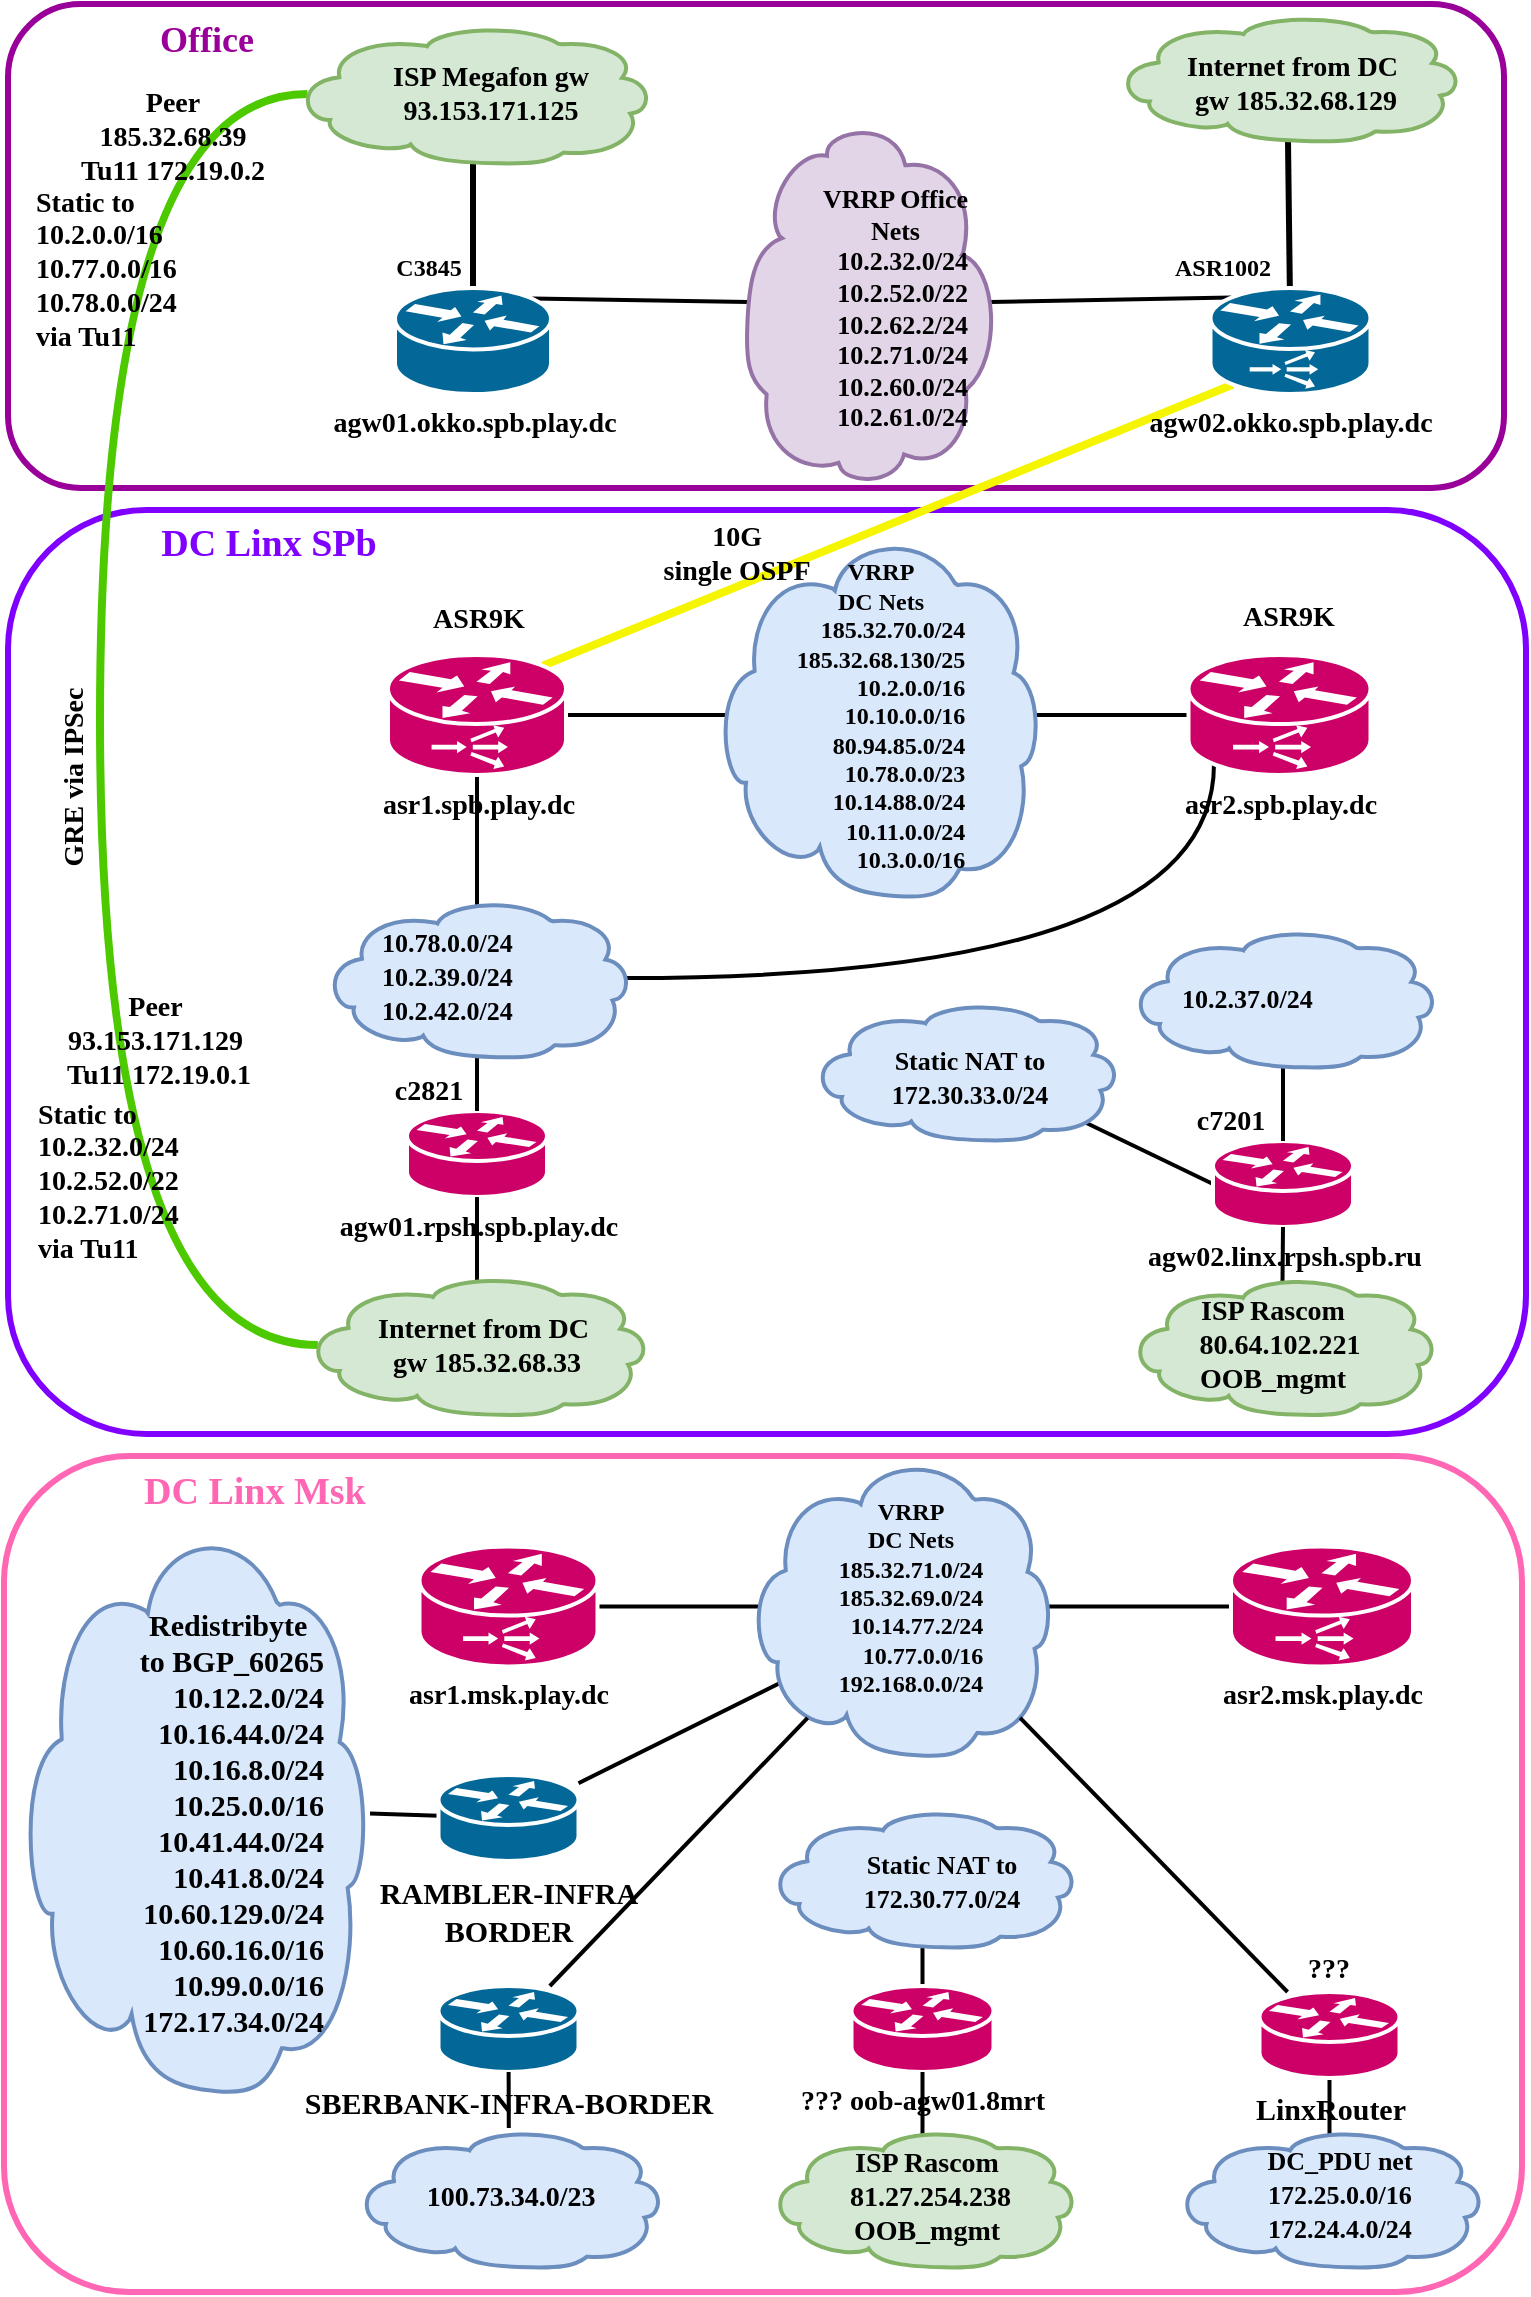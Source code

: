 <mxfile compressed="false" version="13.1.7" type="github" pages="2"><diagram id="TbYetymPMffmCuDXoa5Z" name="L3"><mxGraphModel dx="2897" dy="2209" grid="1" gridSize="11" guides="0" tooltips="1" connect="0" arrows="0" fold="1" page="1" pageScale="1" pageWidth="827" pageHeight="1169" background="#ffffff" math="0" shadow="0"><root><mxCell id="h8EiXp5ZZYCRNX8lcQ2g-0"/><mxCell id="h8EiXp5ZZYCRNX8lcQ2g-1" value="Фон" style="" parent="h8EiXp5ZZYCRNX8lcQ2g-0"/><mxCell id="QsXIHu42n-kAie0wmtGg-5" value="" style="rounded=1;whiteSpace=wrap;html=1;labelBackgroundColor=none;fillColor=none;gradientColor=none;fontFamily=Lucida Console;fontSize=14;align=center;strokeColor=#7F00FF;strokeWidth=3;fontStyle=1;spacing=2;" vertex="1" parent="h8EiXp5ZZYCRNX8lcQ2g-1"><mxGeometry x="-801" y="-902" width="759" height="462" as="geometry"/></mxCell><mxCell id="zDEX3qaiRPKxjgtiqABg-6" value="" style="rounded=1;whiteSpace=wrap;html=1;labelBackgroundColor=none;fillColor=none;gradientColor=none;fontFamily=Lucida Console;fontSize=14;align=center;strokeColor=#FF66B3;strokeWidth=3;fontStyle=1;spacing=2;" parent="h8EiXp5ZZYCRNX8lcQ2g-1" vertex="1"><mxGeometry x="-803" y="-429" width="759" height="418" as="geometry"/></mxCell><mxCell id="QsXIHu42n-kAie0wmtGg-3" style="edgeStyle=none;rounded=0;orthogonalLoop=1;jettySize=auto;html=1;endArrow=none;endFill=0;strokeWidth=2;spacing=2;" edge="1" parent="h8EiXp5ZZYCRNX8lcQ2g-1" source="jv-RAKf1xK6yWCWJcvVU-3" target="fVaR3ZEjKKsdHs8pVY1q-1"><mxGeometry relative="1" as="geometry"/></mxCell><mxCell id="jv-RAKf1xK6yWCWJcvVU-3" value="" style="shape=mxgraph.cisco.storage.cloud;html=1;pointerEvents=1;dashed=0;fillColor=#dae8fc;strokeColor=#6c8ebf;strokeWidth=2;verticalLabelPosition=bottom;verticalAlign=top;align=center;outlineConnect=0;labelBackgroundColor=none;fontFamily=Lucida Console;fontSize=14;fontStyle=1;spacing=2;" parent="h8EiXp5ZZYCRNX8lcQ2g-1" vertex="1"><mxGeometry x="-797" y="-396" width="177" height="286" as="geometry"/></mxCell><mxCell id="HXqleB5q0zKVPllNdk01-126" value="" style="rounded=1;whiteSpace=wrap;html=1;labelBackgroundColor=none;fillColor=none;gradientColor=none;fontFamily=Lucida Console;fontSize=14;align=center;strokeColor=#990099;strokeWidth=3;fontStyle=1;spacing=2;" parent="h8EiXp5ZZYCRNX8lcQ2g-1" vertex="1"><mxGeometry x="-801" y="-1155" width="748" height="242" as="geometry"/></mxCell><mxCell id="HXqleB5q0zKVPllNdk01-151" style="edgeStyle=none;rounded=0;orthogonalLoop=1;jettySize=auto;html=1;exitX=0.89;exitY=0.87;exitDx=0;exitDy=0;exitPerimeter=0;entryX=0;entryY=0.5;entryDx=0;entryDy=0;entryPerimeter=0;endArrow=none;endFill=0;strokeColor=#000000;strokeWidth=2;fontFamily=Lucida Console;fontSize=13;fontStyle=1;labelBackgroundColor=none;spacing=2;" parent="h8EiXp5ZZYCRNX8lcQ2g-1" source="HXqleB5q0zKVPllNdk01-123" target="HXqleB5q0zKVPllNdk01-97" edge="1"><mxGeometry relative="1" as="geometry"/></mxCell><mxCell id="HXqleB5q0zKVPllNdk01-123" value="" style="shape=mxgraph.cisco.storage.cloud;html=1;pointerEvents=1;dashed=0;fillColor=#dae8fc;strokeColor=#6c8ebf;strokeWidth=2;verticalLabelPosition=bottom;verticalAlign=top;align=center;outlineConnect=0;labelBackgroundColor=none;fontFamily=Lucida Console;fontSize=14;fontStyle=1;spacing=2;" parent="h8EiXp5ZZYCRNX8lcQ2g-1" vertex="1"><mxGeometry x="-400" y="-656.5" width="155" height="70" as="geometry"/></mxCell><mxCell id="HXqleB5q0zKVPllNdk01-80" style="edgeStyle=none;rounded=0;orthogonalLoop=1;jettySize=auto;html=1;exitX=0.5;exitY=0.99;exitDx=0;exitDy=0;exitPerimeter=0;endArrow=none;endFill=0;strokeColor=#000000;strokeWidth=3;fontFamily=Lucida Console;fontSize=14;fontStyle=1;labelBackgroundColor=none;spacing=2;" parent="h8EiXp5ZZYCRNX8lcQ2g-1" source="h8EiXp5ZZYCRNX8lcQ2g-5" target="HXqleB5q0zKVPllNdk01-30" edge="1"><mxGeometry relative="1" as="geometry"/></mxCell><mxCell id="h8EiXp5ZZYCRNX8lcQ2g-5" value="" style="shape=mxgraph.cisco.storage.cloud;html=1;pointerEvents=1;dashed=0;fillColor=#d5e8d4;strokeColor=#82b366;strokeWidth=2;verticalLabelPosition=bottom;verticalAlign=top;align=center;outlineConnect=0;labelBackgroundColor=none;fontFamily=Lucida Console;fontSize=14;fontStyle=1;spacing=2;" parent="h8EiXp5ZZYCRNX8lcQ2g-1" vertex="1"><mxGeometry x="-248.13" y="-1150.12" width="174.25" height="64" as="geometry"/></mxCell><mxCell id="h8EiXp5ZZYCRNX8lcQ2g-6" value="&lt;span style=&quot;font-size: 14px&quot;&gt;&lt;span style=&quot;color: rgb(0 , 0 , 0) ; font-size: 14px ; font-style: normal ; letter-spacing: normal ; text-indent: 0px ; text-transform: none ; word-spacing: 0px ; float: none ; display: inline&quot;&gt;Internet from DC&amp;nbsp;&lt;br style=&quot;font-size: 14px&quot;&gt;&lt;/span&gt;&lt;span style=&quot;color: rgb(0 , 0 , 0) ; font-size: 14px ; font-style: normal ; letter-spacing: normal ; text-indent: 0px ; text-transform: none ; word-spacing: 0px ; float: none ; display: inline&quot;&gt;gw 185.32.68.129&lt;/span&gt;&lt;/span&gt;" style="text;whiteSpace=wrap;html=1;fontFamily=Lucida Console;labelBackgroundColor=none;align=center;fontSize=14;fontStyle=1;spacing=2;" parent="h8EiXp5ZZYCRNX8lcQ2g-1" vertex="1"><mxGeometry x="-234.25" y="-1138.12" width="153.5" height="40" as="geometry"/></mxCell><mxCell id="HXqleB5q0zKVPllNdk01-22" value="&lt;font style=&quot;font-size: 14px;&quot;&gt;BlackLink&lt;br style=&quot;font-size: 14px;&quot;&gt;10G&lt;br style=&quot;font-size: 14px;&quot;&gt;&lt;/font&gt;" style="comic=0;orthogonalLoop=1;jettySize=auto;html=1;shadow=0;endArrow=none;endFill=0;fontFamily=Lucida Console;strokeWidth=4;fillColor=#e3c800;strokeColor=#F5F500;spacingRight=0;labelBorderColor=none;labelBackgroundColor=none;noLabel=1;fontColor=none;fontSize=14;fontStyle=1;exitX=0.14;exitY=0.91;exitDx=0;exitDy=0;exitPerimeter=0;entryX=0.87;entryY=0.09;entryDx=0;entryDy=0;entryPerimeter=0;spacing=2;" parent="h8EiXp5ZZYCRNX8lcQ2g-1" source="HXqleB5q0zKVPllNdk01-30" target="HXqleB5q0zKVPllNdk01-46" edge="1"><mxGeometry x="0.004" relative="1" as="geometry"><mxPoint y="1" as="offset"/><mxPoint x="-199.75" y="-929.17" as="sourcePoint"/><mxPoint x="-514.5" y="-789" as="targetPoint"/><Array as="points"/></mxGeometry></mxCell><mxCell id="HXqleB5q0zKVPllNdk01-23" value="&lt;font style=&quot;font-size: 14px;&quot;&gt;&lt;span style=&quot;font-size: 14px;&quot;&gt;10G&lt;br style=&quot;font-size: 14px;&quot;&gt;single OSPF&lt;br style=&quot;font-size: 14px;&quot;&gt;&lt;/span&gt;&lt;/font&gt;" style="edgeLabel;html=1;align=center;verticalAlign=middle;resizable=0;points=[];fontFamily=Lucida Console;horizontal=1;labelBackgroundColor=none;fontSize=14;fontStyle=1;spacing=2;" parent="HXqleB5q0zKVPllNdk01-22" vertex="1" connectable="0"><mxGeometry x="-0.073" y="1" relative="1" as="geometry"><mxPoint x="-89.63" y="18.53" as="offset"/></mxGeometry></mxCell><mxCell id="HXqleB5q0zKVPllNdk01-134" style="rounded=0;orthogonalLoop=1;jettySize=auto;html=1;exitX=0.13;exitY=0.09;exitDx=0;exitDy=0;exitPerimeter=0;entryX=0.5;entryY=0.05;entryDx=0;entryDy=0;entryPerimeter=0;endArrow=none;endFill=0;strokeColor=#000000;strokeWidth=2;fontFamily=Lucida Console;fontSize=14;fontStyle=1;labelBackgroundColor=none;spacing=2;" parent="h8EiXp5ZZYCRNX8lcQ2g-1" source="HXqleB5q0zKVPllNdk01-30" target="HXqleB5q0zKVPllNdk01-61" edge="1"><mxGeometry relative="1" as="geometry"><mxPoint x="-258.1" y="-930" as="targetPoint"/></mxGeometry></mxCell><mxCell id="HXqleB5q0zKVPllNdk01-30" value="&lt;span style=&quot;color: rgb(0, 0, 0); font-size: 14px; font-style: normal; letter-spacing: normal; text-align: center; text-indent: 0px; text-transform: none; word-spacing: 0px; float: none; display: inline;&quot;&gt;agw02.okko.spb&lt;/span&gt;&lt;span style=&quot;font-size: 14px;&quot;&gt;.play.dc&lt;/span&gt;" style="shape=mxgraph.cisco.routers.content_service_router;html=1;pointerEvents=1;dashed=0;fillColor=#036897;strokeColor=#ffffff;strokeWidth=2;verticalLabelPosition=bottom;verticalAlign=top;align=center;outlineConnect=0;fontFamily=Lucida Console;labelBackgroundColor=none;horizontal=1;fontSize=14;fontStyle=1;spacing=2;" parent="h8EiXp5ZZYCRNX8lcQ2g-1" vertex="1"><mxGeometry x="-199.75" y="-1013" width="80" height="53" as="geometry"/></mxCell><mxCell id="HXqleB5q0zKVPllNdk01-31" style="edgeStyle=orthogonalEdgeStyle;rounded=0;orthogonalLoop=1;jettySize=auto;html=1;fontFamily=Lucida Console;endArrow=none;endFill=0;exitX=0.5;exitY=0;exitDx=0;exitDy=0;exitPerimeter=0;strokeWidth=3;fontSize=14;fontStyle=1;labelBackgroundColor=none;spacing=2;" parent="h8EiXp5ZZYCRNX8lcQ2g-1" source="HXqleB5q0zKVPllNdk01-38" target="HXqleB5q0zKVPllNdk01-33" edge="1"><mxGeometry relative="1" as="geometry"><mxPoint x="-524" y="-992" as="sourcePoint"/></mxGeometry></mxCell><mxCell id="HXqleB5q0zKVPllNdk01-32" value="ASR1002" style="text;html=1;align=center;verticalAlign=middle;resizable=0;points=[];autosize=1;fontFamily=Lucida Console;fontStyle=1;fontSize=12;labelBackgroundColor=none;spacing=2;" parent="h8EiXp5ZZYCRNX8lcQ2g-1" vertex="1"><mxGeometry x="-232.5" y="-1034" width="77" height="22" as="geometry"/></mxCell><mxCell id="HXqleB5q0zKVPllNdk01-59" style="edgeStyle=orthogonalEdgeStyle;rounded=0;orthogonalLoop=1;jettySize=auto;html=1;endArrow=none;endFill=0;fontFamily=Lucida Console;curved=1;fillColor=#60a917;strokeColor=#4DC900;strokeWidth=4;exitX=0.04;exitY=0.5;exitDx=0;exitDy=0;exitPerimeter=0;fontSize=14;fontStyle=1;entryX=0.04;entryY=0.5;entryDx=0;entryDy=0;entryPerimeter=0;labelBackgroundColor=none;spacing=2;" parent="h8EiXp5ZZYCRNX8lcQ2g-1" source="HXqleB5q0zKVPllNdk01-33" target="HXqleB5q0zKVPllNdk01-54" edge="1"><mxGeometry relative="1" as="geometry"><mxPoint x="-354.5" y="-494" as="targetPoint"/><Array as="points"><mxPoint x="-755" y="-1110"/><mxPoint x="-755" y="-484"/></Array></mxGeometry></mxCell><mxCell id="HXqleB5q0zKVPllNdk01-60" value="GRE via IPSec" style="edgeLabel;html=1;align=center;verticalAlign=middle;resizable=0;points=[];fontFamily=Lucida Console;horizontal=0;labelBackgroundColor=none;fontSize=14;fontStyle=1;spacing=2;" parent="HXqleB5q0zKVPllNdk01-59" vertex="1" connectable="0"><mxGeometry x="-0.496" y="-2" relative="1" as="geometry"><mxPoint x="-11" y="234.7" as="offset"/></mxGeometry></mxCell><mxCell id="HXqleB5q0zKVPllNdk01-33" value="" style="shape=mxgraph.cisco.storage.cloud;html=1;pointerEvents=1;dashed=0;fillColor=#d5e8d4;strokeColor=#82b366;strokeWidth=2;verticalLabelPosition=bottom;verticalAlign=top;align=center;outlineConnect=0;labelBackgroundColor=none;fontFamily=Lucida Console;fontSize=14;fontStyle=1;spacing=2;" parent="h8EiXp5ZZYCRNX8lcQ2g-1" vertex="1"><mxGeometry x="-658.5" y="-1145" width="180" height="70" as="geometry"/></mxCell><mxCell id="HXqleB5q0zKVPllNdk01-34" value="ISP Megafon gw&lt;br&gt;93.153.171.125" style="text;html=1;align=center;verticalAlign=middle;resizable=0;points=[];autosize=1;fontFamily=Lucida Console;fontSize=14;fontStyle=1;labelBackgroundColor=none;spacing=2;" parent="h8EiXp5ZZYCRNX8lcQ2g-1" vertex="1"><mxGeometry x="-632" y="-1132" width="143" height="44" as="geometry"/></mxCell><mxCell id="HXqleB5q0zKVPllNdk01-37" value="C3845" style="text;html=1;align=center;verticalAlign=middle;resizable=0;points=[];autosize=1;fontFamily=Lucida Console;fontStyle=1;fontSize=12;labelBackgroundColor=none;spacing=2;" parent="h8EiXp5ZZYCRNX8lcQ2g-1" vertex="1"><mxGeometry x="-618.5" y="-1034" width="55" height="22" as="geometry"/></mxCell><mxCell id="HXqleB5q0zKVPllNdk01-115" style="rounded=0;orthogonalLoop=1;jettySize=auto;html=1;exitX=0.88;exitY=0.1;exitDx=0;exitDy=0;exitPerimeter=0;entryX=0.5;entryY=0.99;entryDx=0;entryDy=0;entryPerimeter=0;endArrow=none;endFill=0;strokeColor=#000000;strokeWidth=2;fontFamily=Lucida Console;fontSize=14;fontStyle=1;labelBackgroundColor=none;spacing=2;" parent="h8EiXp5ZZYCRNX8lcQ2g-1" source="HXqleB5q0zKVPllNdk01-38" target="HXqleB5q0zKVPllNdk01-61" edge="1"><mxGeometry relative="1" as="geometry"><mxPoint x="-804.5" y="-950.0" as="targetPoint"/></mxGeometry></mxCell><mxCell id="HXqleB5q0zKVPllNdk01-38" value="&lt;span style=&quot;font-size: 14px;&quot;&gt;agw01.okko.spb.play.dc&lt;/span&gt;" style="shape=mxgraph.cisco.routers.router;html=1;pointerEvents=1;dashed=0;fillColor=#036897;strokeColor=#ffffff;strokeWidth=2;verticalLabelPosition=bottom;verticalAlign=top;align=center;outlineConnect=0;labelBackgroundColor=none;fontFamily=Lucida Console;fontSize=14;fontStyle=1;spacing=2;" parent="h8EiXp5ZZYCRNX8lcQ2g-1" vertex="1"><mxGeometry x="-607.5" y="-1013" width="78" height="53" as="geometry"/></mxCell><mxCell id="HXqleB5q0zKVPllNdk01-41" value="&lt;font style=&quot;font-size: 14px;&quot;&gt;agw01.rpsh.spb.play.dc&lt;br style=&quot;font-size: 14px;&quot;&gt;&lt;br style=&quot;font-size: 14px;&quot;&gt;&lt;/font&gt;" style="shape=mxgraph.cisco.routers.router;html=1;pointerEvents=1;dashed=0;fillColor=#CC0066;strokeColor=#ffffff;strokeWidth=2;verticalLabelPosition=bottom;verticalAlign=top;align=center;outlineConnect=0;labelBackgroundColor=none;fontFamily=Lucida Console;fontSize=14;fontStyle=1;spacing=2;" parent="h8EiXp5ZZYCRNX8lcQ2g-1" vertex="1"><mxGeometry x="-601.5" y="-601.5" width="70" height="43" as="geometry"/></mxCell><mxCell id="HXqleB5q0zKVPllNdk01-149" style="edgeStyle=none;rounded=0;orthogonalLoop=1;jettySize=auto;html=1;exitX=1;exitY=0.5;exitDx=0;exitDy=0;exitPerimeter=0;endArrow=none;endFill=0;strokeColor=#000000;strokeWidth=2;fontFamily=Lucida Console;fontSize=13;fontStyle=1;labelBackgroundColor=none;entryX=0.04;entryY=0.5;entryDx=0;entryDy=0;entryPerimeter=0;spacing=2;" parent="h8EiXp5ZZYCRNX8lcQ2g-1" source="HXqleB5q0zKVPllNdk01-46" target="HXqleB5q0zKVPllNdk01-85" edge="1"><mxGeometry relative="1" as="geometry"><mxPoint x="-515" y="-807.0" as="targetPoint"/></mxGeometry></mxCell><mxCell id="zDEX3qaiRPKxjgtiqABg-0" style="edgeStyle=none;rounded=0;orthogonalLoop=1;jettySize=auto;html=1;exitX=0.5;exitY=1;exitDx=0;exitDy=0;exitPerimeter=0;entryX=0.5;entryY=0.05;entryDx=0;entryDy=0;entryPerimeter=0;endArrow=none;endFill=0;strokeColor=#000000;strokeWidth=2;fontFamily=Lucida Console;fontSize=12;fontStyle=1;labelBackgroundColor=none;spacing=2;" parent="h8EiXp5ZZYCRNX8lcQ2g-1" source="HXqleB5q0zKVPllNdk01-46" target="HXqleB5q0zKVPllNdk01-144" edge="1"><mxGeometry relative="1" as="geometry"/></mxCell><mxCell id="HXqleB5q0zKVPllNdk01-46" value="&lt;span style=&quot;color: rgb(0, 0, 0); font-size: 14px; font-style: normal; letter-spacing: normal; text-align: center; text-indent: 0px; text-transform: none; word-spacing: 0px; float: none; display: inline;&quot;&gt;asr1.spb.play.dc&lt;/span&gt;" style="shape=mxgraph.cisco.routers.content_service_router;html=1;pointerEvents=1;dashed=0;fillColor=#CC0066;strokeColor=#ffffff;strokeWidth=2;verticalLabelPosition=bottom;verticalAlign=top;align=center;outlineConnect=0;fontFamily=Lucida Console;labelBackgroundColor=none;horizontal=1;fontSize=14;fontStyle=1;spacing=2;" parent="h8EiXp5ZZYCRNX8lcQ2g-1" vertex="1"><mxGeometry x="-611" y="-829.5" width="89" height="60" as="geometry"/></mxCell><mxCell id="HXqleB5q0zKVPllNdk01-148" style="edgeStyle=none;rounded=0;orthogonalLoop=1;jettySize=auto;html=1;exitX=0;exitY=0.5;exitDx=0;exitDy=0;exitPerimeter=0;endArrow=none;endFill=0;strokeColor=#000000;strokeWidth=2;fontFamily=Lucida Console;fontSize=13;fontStyle=1;labelBackgroundColor=none;entryX=0.98;entryY=0.5;entryDx=0;entryDy=0;entryPerimeter=0;spacing=2;" parent="h8EiXp5ZZYCRNX8lcQ2g-1" source="HXqleB5q0zKVPllNdk01-47" target="HXqleB5q0zKVPllNdk01-85" edge="1"><mxGeometry relative="1" as="geometry"><mxPoint x="-206.51" y="-822.0" as="sourcePoint"/></mxGeometry></mxCell><mxCell id="gdVSJaLXKryhWC5hw8nb-1" style="edgeStyle=orthogonalEdgeStyle;curved=1;rounded=0;orthogonalLoop=1;jettySize=auto;html=1;exitX=0.14;exitY=0.91;exitDx=0;exitDy=0;exitPerimeter=0;entryX=0.98;entryY=0.5;entryDx=0;entryDy=0;entryPerimeter=0;labelBackgroundColor=none;endArrow=none;endFill=0;strokeColor=#000000;strokeWidth=2;fontFamily=Lucida Console;fontSize=12;spacing=2;" parent="h8EiXp5ZZYCRNX8lcQ2g-1" source="HXqleB5q0zKVPllNdk01-47" target="HXqleB5q0zKVPllNdk01-144" edge="1"><mxGeometry relative="1" as="geometry"><Array as="points"><mxPoint x="-198" y="-668.0"/></Array></mxGeometry></mxCell><mxCell id="HXqleB5q0zKVPllNdk01-47" value="&lt;span style=&quot;color: rgb(0, 0, 0); font-size: 14px; font-style: normal; letter-spacing: normal; text-align: center; text-indent: 0px; text-transform: none; word-spacing: 0px; float: none; display: inline;&quot;&gt;asr2.spb.play.dc&lt;/span&gt;" style="shape=mxgraph.cisco.routers.content_service_router;html=1;pointerEvents=1;dashed=0;fillColor=#CC0066;strokeColor=#ffffff;strokeWidth=2;verticalLabelPosition=bottom;verticalAlign=top;align=center;outlineConnect=0;fontFamily=Lucida Console;labelBackgroundColor=none;horizontal=1;gradientColor=none;fontSize=14;fontStyle=1;spacing=2;" parent="h8EiXp5ZZYCRNX8lcQ2g-1" vertex="1"><mxGeometry x="-210.75" y="-829.5" width="91" height="60" as="geometry"/></mxCell><mxCell id="HXqleB5q0zKVPllNdk01-56" style="edgeStyle=none;rounded=0;orthogonalLoop=1;jettySize=auto;html=1;exitX=0.5;exitY=0.05;exitDx=0;exitDy=0;exitPerimeter=0;entryX=0.5;entryY=0.05;entryDx=0;entryDy=0;entryPerimeter=0;endArrow=none;endFill=0;fontFamily=Lucida Console;fontSize=14;fontStyle=1;labelBackgroundColor=none;spacing=2;" parent="h8EiXp5ZZYCRNX8lcQ2g-1" edge="1"><mxGeometry relative="1" as="geometry"><mxPoint x="-558" y="-518" as="sourcePoint"/><mxPoint x="-558" y="-518" as="targetPoint"/></mxGeometry></mxCell><mxCell id="HXqleB5q0zKVPllNdk01-120" style="rounded=0;orthogonalLoop=1;jettySize=auto;html=1;exitX=0.5;exitY=0.05;exitDx=0;exitDy=0;exitPerimeter=0;endArrow=none;endFill=0;strokeColor=#000000;strokeWidth=2;fontFamily=Lucida Console;fontSize=14;entryX=0.5;entryY=1;entryDx=0;entryDy=0;entryPerimeter=0;fontStyle=1;labelBackgroundColor=none;spacing=2;" parent="h8EiXp5ZZYCRNX8lcQ2g-1" source="HXqleB5q0zKVPllNdk01-54" target="HXqleB5q0zKVPllNdk01-41" edge="1"><mxGeometry relative="1" as="geometry"><mxPoint x="-561.5" y="-558.5" as="targetPoint"/></mxGeometry></mxCell><mxCell id="HXqleB5q0zKVPllNdk01-54" value="" style="shape=mxgraph.cisco.storage.cloud;html=1;pointerEvents=1;dashed=0;fillColor=#d5e8d4;strokeColor=#82b366;strokeWidth=2;verticalLabelPosition=bottom;verticalAlign=top;align=center;outlineConnect=0;labelBackgroundColor=none;fontFamily=Lucida Console;fontSize=14;fontStyle=1;spacing=2;" parent="h8EiXp5ZZYCRNX8lcQ2g-1" vertex="1"><mxGeometry x="-653" y="-519.75" width="173" height="70.5" as="geometry"/></mxCell><mxCell id="HXqleB5q0zKVPllNdk01-50" value="&lt;span&gt;Internet from DC&amp;nbsp;&lt;/span&gt;&lt;span style=&quot;font-size: 14px&quot;&gt;&lt;br style=&quot;font-size: 14px&quot;&gt;gw 185.32.68.33&lt;/span&gt;" style="text;html=1;align=center;verticalAlign=middle;resizable=0;points=[];autosize=1;fontFamily=Lucida Console;fontSize=14;fontStyle=1;labelBackgroundColor=none;spacing=2;" parent="h8EiXp5ZZYCRNX8lcQ2g-1" vertex="1"><mxGeometry x="-645" y="-506.5" width="165" height="44" as="geometry"/></mxCell><mxCell id="HXqleB5q0zKVPllNdk01-61" value="" style="shape=mxgraph.cisco.storage.cloud;html=1;pointerEvents=1;dashed=0;fillColor=#e1d5e7;strokeColor=#9673a6;strokeWidth=2;verticalLabelPosition=bottom;verticalAlign=top;align=center;outlineConnect=0;labelBackgroundColor=none;fontFamily=Lucida Console;fontSize=14;fontStyle=1;direction=south;spacing=2;" parent="h8EiXp5ZZYCRNX8lcQ2g-1" vertex="1"><mxGeometry x="-432" y="-1098.12" width="128.5" height="184.13" as="geometry"/></mxCell><mxCell id="HXqleB5q0zKVPllNdk01-67" value="&lt;font style=&quot;font-size: 14px&quot;&gt;&lt;span style=&quot;font-size: 14px&quot;&gt;Peer&amp;nbsp;&lt;br&gt;&lt;/span&gt;93.153.171.129&amp;nbsp;&lt;span style=&quot;font-size: 14px&quot;&gt;&lt;br style=&quot;font-size: 14px&quot;&gt;Tu11 172.19.0.1&lt;/span&gt;&lt;/font&gt;" style="text;html=1;align=center;verticalAlign=middle;resizable=0;points=[];autosize=1;fontSize=14;fontFamily=Lucida Console;fontStyle=1;labelBackgroundColor=none;spacing=2;" parent="h8EiXp5ZZYCRNX8lcQ2g-1" vertex="1"><mxGeometry x="-803" y="-663.5" width="154" height="55" as="geometry"/></mxCell><mxCell id="HXqleB5q0zKVPllNdk01-68" value="&lt;span style=&quot;font-size: 14px&quot;&gt;&lt;span style=&quot;font-size: 14px&quot;&gt;Peer &lt;br&gt;&lt;/span&gt;&lt;/span&gt;185.32.68.39&lt;span style=&quot;font-size: 14px&quot;&gt;&lt;br style=&quot;font-size: 14px&quot;&gt;Tu11 172.19.0.2&lt;/span&gt;" style="text;html=1;align=center;verticalAlign=middle;resizable=0;points=[];autosize=1;fontSize=14;fontFamily=Lucida Console;fontStyle=1;labelBackgroundColor=none;spacing=2;" parent="h8EiXp5ZZYCRNX8lcQ2g-1" vertex="1"><mxGeometry x="-796" y="-1115.99" width="154" height="55" as="geometry"/></mxCell><mxCell id="HXqleB5q0zKVPllNdk01-85" value="" style="shape=mxgraph.cisco.storage.cloud;html=1;pointerEvents=1;dashed=0;fillColor=#dae8fc;strokeColor=#6c8ebf;strokeWidth=2;verticalLabelPosition=bottom;verticalAlign=top;align=center;outlineConnect=0;labelBackgroundColor=none;fontFamily=Lucida Console;fontSize=14;fontStyle=1;spacing=2;" parent="h8EiXp5ZZYCRNX8lcQ2g-1" vertex="1"><mxGeometry x="-449" y="-891.0" width="165" height="183" as="geometry"/></mxCell><mxCell id="HXqleB5q0zKVPllNdk01-91" value="Static to&lt;br&gt;10.2.0.0/16&lt;br style=&quot;font-size: 14px&quot;&gt;10.77.0.0/16&lt;br style=&quot;font-size: 14px&quot;&gt;10.78.0.0/24&lt;br&gt;via Tu11" style="text;html=1;align=left;verticalAlign=middle;resizable=0;points=[];autosize=1;fontSize=14;fontFamily=Lucida Console;fontStyle=1;labelBackgroundColor=none;spacing=2;" parent="h8EiXp5ZZYCRNX8lcQ2g-1" vertex="1"><mxGeometry x="-789" y="-1072" width="121" height="99" as="geometry"/></mxCell><mxCell id="HXqleB5q0zKVPllNdk01-94" value="&lt;span style=&quot;font-size: 14px;&quot;&gt;c2821&lt;/span&gt;" style="text;html=1;align=center;verticalAlign=middle;resizable=0;points=[];autosize=1;fontSize=14;fontFamily=Lucida Console;fontStyle=1;labelBackgroundColor=none;spacing=2;" parent="h8EiXp5ZZYCRNX8lcQ2g-1" vertex="1"><mxGeometry x="-624.5" y="-622.5" width="66" height="22" as="geometry"/></mxCell><mxCell id="HXqleB5q0zKVPllNdk01-97" value="&lt;font&gt;agw02.linx.rpsh.spb.ru&lt;br style=&quot;font-size: 14px&quot;&gt;&lt;/font&gt;" style="shape=mxgraph.cisco.routers.router;html=1;pointerEvents=1;dashed=0;fillColor=#CC0066;strokeColor=#ffffff;strokeWidth=2;verticalLabelPosition=bottom;verticalAlign=top;align=center;outlineConnect=0;labelBackgroundColor=none;fontFamily=Lucida Console;fontSize=14;fontStyle=1;spacing=2;" parent="h8EiXp5ZZYCRNX8lcQ2g-1" vertex="1"><mxGeometry x="-198.5" y="-586.5" width="70" height="43" as="geometry"/></mxCell><mxCell id="HXqleB5q0zKVPllNdk01-98" style="edgeStyle=none;rounded=0;orthogonalLoop=1;jettySize=auto;html=1;exitX=0.5;exitY=0.05;exitDx=0;exitDy=0;exitPerimeter=0;entryX=0.5;entryY=1;entryDx=0;entryDy=0;entryPerimeter=0;endArrow=none;endFill=0;fontFamily=Lucida Console;strokeWidth=2;fontSize=14;fontStyle=1;labelBackgroundColor=none;spacing=2;" parent="h8EiXp5ZZYCRNX8lcQ2g-1" source="HXqleB5q0zKVPllNdk01-99" target="HXqleB5q0zKVPllNdk01-97" edge="1"><mxGeometry relative="1" as="geometry"/></mxCell><mxCell id="HXqleB5q0zKVPllNdk01-99" value="" style="shape=mxgraph.cisco.storage.cloud;html=1;pointerEvents=1;dashed=0;fillColor=#d5e8d4;strokeColor=#82b366;strokeWidth=2;verticalLabelPosition=bottom;verticalAlign=top;align=center;outlineConnect=0;labelBackgroundColor=none;fontFamily=Lucida Console;fontSize=14;fontStyle=1;spacing=2;" parent="h8EiXp5ZZYCRNX8lcQ2g-1" vertex="1"><mxGeometry x="-241.25" y="-519.25" width="155" height="70" as="geometry"/></mxCell><mxCell id="HXqleB5q0zKVPllNdk01-100" value="&lt;span style=&quot;font-size: 14px&quot;&gt;ISP Rascom&lt;br style=&quot;font-size: 14px&quot;&gt;&amp;nbsp; 80.64.102.221&lt;br&gt;OOB_mgmt&lt;br&gt;&lt;/span&gt;" style="text;html=1;align=center;verticalAlign=middle;resizable=0;points=[];autosize=1;fontFamily=Lucida Console;fontSize=14;fontStyle=1;labelBackgroundColor=none;spacing=2;" parent="h8EiXp5ZZYCRNX8lcQ2g-1" vertex="1"><mxGeometry x="-246.25" y="-511.25" width="154" height="55" as="geometry"/></mxCell><mxCell id="HXqleB5q0zKVPllNdk01-101" value="&lt;span style=&quot;font-size: 14px;&quot;&gt;c7201&lt;/span&gt;" style="text;html=1;align=center;verticalAlign=middle;resizable=0;points=[];autosize=1;fontSize=14;fontFamily=Lucida Console;fontStyle=1;labelBackgroundColor=none;spacing=2;" parent="h8EiXp5ZZYCRNX8lcQ2g-1" vertex="1"><mxGeometry x="-223.25" y="-607.5" width="66" height="22" as="geometry"/></mxCell><mxCell id="HXqleB5q0zKVPllNdk01-122" value="&lt;span&gt;&lt;font style=&quot;font-size: 13px&quot;&gt;Static NAT to 172.30.33.0/24&lt;/font&gt;&lt;/span&gt;" style="text;whiteSpace=wrap;html=1;fontSize=14;fontFamily=Lucida Console;align=center;fontStyle=1;labelBackgroundColor=none;spacing=2;" parent="h8EiXp5ZZYCRNX8lcQ2g-1" vertex="1"><mxGeometry x="-375.5" y="-641.5" width="110" height="30" as="geometry"/></mxCell><mxCell id="HXqleB5q0zKVPllNdk01-136" style="edgeStyle=orthogonalEdgeStyle;curved=1;rounded=0;orthogonalLoop=1;jettySize=auto;html=1;exitX=0.5;exitY=1;exitDx=0;exitDy=0;endArrow=none;endFill=0;strokeColor=#000000;strokeWidth=2;fontFamily=Lucida Console;fontSize=14;fontStyle=1;labelBackgroundColor=none;spacing=2;" parent="h8EiXp5ZZYCRNX8lcQ2g-1" source="HXqleB5q0zKVPllNdk01-122" target="HXqleB5q0zKVPllNdk01-122" edge="1"><mxGeometry relative="1" as="geometry"/></mxCell><mxCell id="HXqleB5q0zKVPllNdk01-137" value="&lt;span&gt;ASR9K&lt;/span&gt;" style="text;html=1;align=center;verticalAlign=middle;resizable=0;points=[];autosize=1;fontSize=14;fontFamily=Lucida Console;fontStyle=1;labelBackgroundColor=none;spacing=2;" parent="h8EiXp5ZZYCRNX8lcQ2g-1" vertex="1"><mxGeometry x="-599.5" y="-858.0" width="66" height="22" as="geometry"/></mxCell><mxCell id="HXqleB5q0zKVPllNdk01-138" value="&lt;span&gt;ASR9K&lt;/span&gt;" style="text;html=1;align=center;verticalAlign=middle;resizable=0;points=[];autosize=1;fontSize=14;fontFamily=Lucida Console;fontStyle=1;labelBackgroundColor=none;spacing=2;" parent="h8EiXp5ZZYCRNX8lcQ2g-1" vertex="1"><mxGeometry x="-194.01" y="-859.25" width="66" height="22" as="geometry"/></mxCell><mxCell id="HXqleB5q0zKVPllNdk01-150" style="edgeStyle=none;rounded=0;orthogonalLoop=1;jettySize=auto;html=1;exitX=0.5;exitY=0.99;exitDx=0;exitDy=0;exitPerimeter=0;entryX=0.5;entryY=0;entryDx=0;entryDy=0;entryPerimeter=0;endArrow=none;endFill=0;strokeColor=#000000;strokeWidth=2;fontFamily=Lucida Console;fontSize=13;fontStyle=1;labelBackgroundColor=none;spacing=2;" parent="h8EiXp5ZZYCRNX8lcQ2g-1" source="HXqleB5q0zKVPllNdk01-139" target="HXqleB5q0zKVPllNdk01-97" edge="1"><mxGeometry relative="1" as="geometry"/></mxCell><mxCell id="HXqleB5q0zKVPllNdk01-139" value="" style="shape=mxgraph.cisco.storage.cloud;html=1;pointerEvents=1;dashed=0;fillColor=#dae8fc;strokeColor=#6c8ebf;strokeWidth=2;verticalLabelPosition=bottom;verticalAlign=top;align=center;outlineConnect=0;labelBackgroundColor=none;fontFamily=Lucida Console;fontSize=14;fontStyle=1;spacing=2;" parent="h8EiXp5ZZYCRNX8lcQ2g-1" vertex="1"><mxGeometry x="-241" y="-693.0" width="155" height="70" as="geometry"/></mxCell><mxCell id="HXqleB5q0zKVPllNdk01-140" value="&lt;span style=&quot;font-size: 13px&quot;&gt;10.2.37.0/24&lt;/span&gt;" style="text;whiteSpace=wrap;html=1;fontSize=13;fontFamily=Lucida Console;verticalAlign=middle;fontStyle=1;labelBackgroundColor=none;spacing=2;" parent="h8EiXp5ZZYCRNX8lcQ2g-1" vertex="1"><mxGeometry x="-216" y="-673.0" width="110" height="30" as="geometry"/></mxCell><mxCell id="HXqleB5q0zKVPllNdk01-141" style="edgeStyle=orthogonalEdgeStyle;curved=1;rounded=0;orthogonalLoop=1;jettySize=auto;html=1;exitX=0.5;exitY=1;exitDx=0;exitDy=0;endArrow=none;endFill=0;strokeColor=#000000;strokeWidth=2;fontFamily=Lucida Console;fontSize=14;fontStyle=1;labelBackgroundColor=none;spacing=2;" parent="h8EiXp5ZZYCRNX8lcQ2g-1" source="HXqleB5q0zKVPllNdk01-140" target="HXqleB5q0zKVPllNdk01-140" edge="1"><mxGeometry relative="1" as="geometry"/></mxCell><mxCell id="HXqleB5q0zKVPllNdk01-152" style="edgeStyle=none;rounded=0;orthogonalLoop=1;jettySize=auto;html=1;exitX=0.5;exitY=0.99;exitDx=0;exitDy=0;exitPerimeter=0;entryX=0.5;entryY=0;entryDx=0;entryDy=0;entryPerimeter=0;endArrow=none;endFill=0;strokeColor=#000000;strokeWidth=2;fontFamily=Lucida Console;fontSize=13;fontStyle=1;labelBackgroundColor=none;spacing=2;" parent="h8EiXp5ZZYCRNX8lcQ2g-1" source="HXqleB5q0zKVPllNdk01-144" target="HXqleB5q0zKVPllNdk01-41" edge="1"><mxGeometry relative="1" as="geometry"/></mxCell><mxCell id="HXqleB5q0zKVPllNdk01-144" value="" style="shape=mxgraph.cisco.storage.cloud;html=1;pointerEvents=1;dashed=0;fillColor=#dae8fc;strokeColor=#6c8ebf;strokeWidth=2;verticalLabelPosition=bottom;verticalAlign=top;align=center;outlineConnect=0;labelBackgroundColor=none;fontFamily=Lucida Console;fontSize=14;fontStyle=1;spacing=2;" parent="h8EiXp5ZZYCRNX8lcQ2g-1" vertex="1"><mxGeometry x="-644" y="-708.0" width="155" height="80" as="geometry"/></mxCell><UserObject label="&lt;font style=&quot;font-size: 13px&quot;&gt;10.78.0.0/24&lt;br&gt;10.2.39.0/24&lt;br&gt;10.2.42.0/24&lt;/font&gt;" id="HXqleB5q0zKVPllNdk01-145"><mxCell style="text;whiteSpace=wrap;html=1;fontSize=14;fontFamily=Lucida Console;verticalAlign=middle;fontStyle=1;labelBackgroundColor=none;spacing=2;" parent="h8EiXp5ZZYCRNX8lcQ2g-1" vertex="1"><mxGeometry x="-616.5" y="-682.25" width="111" height="28.5" as="geometry"/></mxCell></UserObject><mxCell id="HXqleB5q0zKVPllNdk01-146" style="edgeStyle=orthogonalEdgeStyle;curved=1;rounded=0;orthogonalLoop=1;jettySize=auto;html=1;exitX=0.5;exitY=1;exitDx=0;exitDy=0;endArrow=none;endFill=0;strokeColor=#000000;strokeWidth=2;fontFamily=Lucida Console;fontSize=14;fontStyle=1;labelBackgroundColor=none;spacing=2;" parent="h8EiXp5ZZYCRNX8lcQ2g-1" source="HXqleB5q0zKVPllNdk01-145" target="HXqleB5q0zKVPllNdk01-145" edge="1"><mxGeometry relative="1" as="geometry"/></mxCell><mxCell id="HXqleB5q0zKVPllNdk01-92" value="&lt;div style=&quot;font-size: 14px&quot;&gt;Static to&lt;/div&gt;&lt;div style=&quot;font-size: 14px&quot;&gt;10.2.32.0/24&lt;/div&gt;&lt;div style=&quot;font-size: 14px&quot;&gt;10.2.52.0/22&lt;/div&gt;&lt;div style=&quot;font-size: 14px&quot;&gt;10.2.71.0/24&lt;/div&gt;&lt;div style=&quot;font-size: 14px&quot;&gt;via Tu11&lt;/div&gt;" style="text;html=1;align=left;verticalAlign=middle;resizable=0;points=[];autosize=1;fontSize=14;fontFamily=Lucida Console;fontStyle=1;labelBackgroundColor=none;spacing=2;" parent="h8EiXp5ZZYCRNX8lcQ2g-1" vertex="1"><mxGeometry x="-788" y="-615.5" width="121" height="99" as="geometry"/></mxCell><mxCell id="zDEX3qaiRPKxjgtiqABg-9" value="&lt;font color=&quot;#990099&quot; style=&quot;font-size: 18px&quot;&gt;Office&lt;/font&gt;" style="text;html=1;align=center;verticalAlign=middle;resizable=0;points=[];autosize=1;fontSize=20;fontFamily=Lucida Console;fontStyle=1;spacing=2;" parent="h8EiXp5ZZYCRNX8lcQ2g-1" vertex="1"><mxGeometry x="-746" y="-1155" width="88" height="33" as="geometry"/></mxCell><mxCell id="fVaR3ZEjKKsdHs8pVY1q-1" value="&lt;font style=&quot;font-size: 14px&quot;&gt;&lt;span style=&quot;font-size: 15px ; text-align: left&quot;&gt;RAMBLER-INFRA&lt;br&gt;BORDER&lt;/span&gt;&lt;br style=&quot;font-size: 14px&quot;&gt;&lt;/font&gt;" style="shape=mxgraph.cisco.routers.router;html=1;pointerEvents=1;fillColor=#036897;strokeColor=#ffffff;strokeWidth=2;verticalLabelPosition=bottom;verticalAlign=top;align=center;outlineConnect=0;labelBackgroundColor=none;fontFamily=Lucida Console;fontSize=14;fontStyle=1;spacing=2;" parent="h8EiXp5ZZYCRNX8lcQ2g-1" vertex="1"><mxGeometry x="-585.75" y="-269.5" width="70" height="43" as="geometry"/></mxCell><mxCell id="fVaR3ZEjKKsdHs8pVY1q-8" style="rounded=0;orthogonalLoop=1;jettySize=auto;html=1;labelBackgroundColor=none;endArrow=none;endFill=0;strokeColor=#000000;strokeWidth=2;fontFamily=Lucida Console;fontSize=15;exitX=0.005;exitY=0.7;exitDx=0;exitDy=0;exitPerimeter=0;spacing=2;" parent="h8EiXp5ZZYCRNX8lcQ2g-1" source="LrX4_Rf6t1q04RLQH2L3-16" target="fVaR3ZEjKKsdHs8pVY1q-1" edge="1"><mxGeometry relative="1" as="geometry"><mxPoint x="-465" y="-305.75" as="sourcePoint"/></mxGeometry></mxCell><mxCell id="LrX4_Rf6t1q04RLQH2L3-18" style="rounded=0;orthogonalLoop=1;jettySize=auto;html=1;exitX=1;exitY=0.5;exitDx=0;exitDy=0;exitPerimeter=0;entryX=0.04;entryY=0.5;entryDx=0;entryDy=0;entryPerimeter=0;endArrow=none;endFill=0;strokeWidth=2;spacing=2;" edge="1" parent="h8EiXp5ZZYCRNX8lcQ2g-1" source="fVaR3ZEjKKsdHs8pVY1q-3" target="LrX4_Rf6t1q04RLQH2L3-17"><mxGeometry relative="1" as="geometry"/></mxCell><mxCell id="fVaR3ZEjKKsdHs8pVY1q-3" value="&lt;span style=&quot;color: rgb(0 , 0 , 0) ; font-size: 14px ; font-style: normal ; letter-spacing: normal ; text-align: center ; text-indent: 0px ; text-transform: none ; word-spacing: 0px ; float: none ; display: inline&quot;&gt;asr1.msk.play.dc&lt;/span&gt;" style="shape=mxgraph.cisco.routers.content_service_router;html=1;pointerEvents=1;dashed=0;fillColor=#CC0066;strokeColor=#ffffff;strokeWidth=2;verticalLabelPosition=bottom;verticalAlign=top;align=center;outlineConnect=0;fontFamily=Lucida Console;labelBackgroundColor=none;horizontal=1;fontSize=14;fontStyle=1;spacing=2;" parent="h8EiXp5ZZYCRNX8lcQ2g-1" vertex="1"><mxGeometry x="-595.25" y="-383.75" width="89" height="60" as="geometry"/></mxCell><mxCell id="LrX4_Rf6t1q04RLQH2L3-19" style="rounded=0;orthogonalLoop=1;jettySize=auto;html=1;exitX=0;exitY=0.5;exitDx=0;exitDy=0;exitPerimeter=0;entryX=0.98;entryY=0.5;entryDx=0;entryDy=0;entryPerimeter=0;endArrow=none;endFill=0;strokeWidth=2;spacing=2;" edge="1" parent="h8EiXp5ZZYCRNX8lcQ2g-1" source="fVaR3ZEjKKsdHs8pVY1q-4" target="LrX4_Rf6t1q04RLQH2L3-17"><mxGeometry relative="1" as="geometry"/></mxCell><mxCell id="fVaR3ZEjKKsdHs8pVY1q-4" value="&lt;span style=&quot;color: rgb(0 , 0 , 0) ; font-size: 14px ; font-style: normal ; letter-spacing: normal ; text-align: center ; text-indent: 0px ; text-transform: none ; word-spacing: 0px ; float: none ; display: inline&quot;&gt;asr2.msk.play.dc&lt;/span&gt;" style="shape=mxgraph.cisco.routers.content_service_router;html=1;pointerEvents=1;dashed=0;fillColor=#CC0066;strokeColor=#ffffff;strokeWidth=2;verticalLabelPosition=bottom;verticalAlign=top;align=center;outlineConnect=0;fontFamily=Lucida Console;labelBackgroundColor=none;horizontal=1;gradientColor=none;fontSize=14;fontStyle=1;spacing=2;" parent="h8EiXp5ZZYCRNX8lcQ2g-1" vertex="1"><mxGeometry x="-189.51" y="-383.75" width="91" height="60" as="geometry"/></mxCell><mxCell id="jv-RAKf1xK6yWCWJcvVU-0" value="&lt;div style=&quot;text-align: center&quot;&gt;&lt;b&gt;Redistribyte&amp;nbsp;&lt;/b&gt;&lt;/div&gt;&lt;div style=&quot;text-align: center&quot;&gt;&lt;b&gt;to BGP_60265&lt;/b&gt;&lt;/div&gt;&lt;div&gt;&lt;b&gt;10.12.2.0/24&lt;/b&gt;&lt;/div&gt;&lt;div&gt;&lt;b&gt;10.16.44.0/24&lt;/b&gt;&lt;/div&gt;&lt;div&gt;&lt;b&gt;10.16.8.0/24&lt;/b&gt;&lt;/div&gt;&lt;div&gt;&lt;b&gt;10.25.0.0/16&lt;/b&gt;&lt;/div&gt;&lt;div&gt;&lt;b&gt;10.41.44.0/24&lt;/b&gt;&lt;/div&gt;&lt;div&gt;&lt;b&gt;10.41.8.0/24&lt;/b&gt;&lt;/div&gt;&lt;div&gt;&lt;b&gt;10.60.129.0/24&lt;/b&gt;&lt;/div&gt;&lt;div&gt;&lt;b&gt;10.60.16.0/16&lt;/b&gt;&lt;/div&gt;&lt;div&gt;&lt;b&gt;10.99.0.0/16&lt;/b&gt;&lt;br&gt;&lt;/div&gt;&lt;div&gt;&lt;b&gt;172.17.34.0/24&lt;/b&gt;&lt;/div&gt;&lt;div&gt;&lt;br&gt;&lt;/div&gt;" style="text;html=1;align=right;verticalAlign=middle;resizable=0;points=[];autosize=1;fontSize=15;fontFamily=Lucida Console;spacing=2;" parent="h8EiXp5ZZYCRNX8lcQ2g-1" vertex="1"><mxGeometry x="-796.5" y="-358" width="154" height="242" as="geometry"/></mxCell><mxCell id="jv-RAKf1xK6yWCWJcvVU-7" value="&lt;div style=&quot;font-size: 13px&quot;&gt;&lt;div style=&quot;text-align: center&quot;&gt;&lt;font style=&quot;font-size: 13px&quot;&gt;VRRP Office&lt;/font&gt;&lt;/div&gt;&lt;font style=&quot;font-size: 13px&quot;&gt;&lt;div style=&quot;text-align: center&quot;&gt;&lt;span&gt;Nets&lt;/span&gt;&lt;/div&gt;&lt;/font&gt;&lt;/div&gt;&lt;div style=&quot;font-size: 13px&quot;&gt;&lt;font style=&quot;font-size: 13px&quot;&gt;10.2.32.0/24&lt;/font&gt;&lt;/div&gt;&lt;div style=&quot;font-size: 13px&quot;&gt;&lt;font style=&quot;font-size: 13px&quot;&gt;10.2.52.0/22&lt;/font&gt;&lt;/div&gt;&lt;div style=&quot;font-size: 13px&quot;&gt;&lt;font style=&quot;font-size: 13px&quot;&gt;10.2.62.2/24&lt;/font&gt;&lt;/div&gt;&lt;div style=&quot;font-size: 13px&quot;&gt;&lt;font style=&quot;font-size: 13px&quot;&gt;10.2.71.0/24&lt;/font&gt;&lt;/div&gt;&lt;div style=&quot;font-size: 13px&quot;&gt;&lt;font style=&quot;font-size: 13px&quot;&gt;10.2.60.0/24&lt;/font&gt;&lt;/div&gt;&lt;div style=&quot;font-size: 13px&quot;&gt;&lt;font style=&quot;font-size: 13px&quot;&gt;10.2.61.0/24&lt;/font&gt;&lt;/div&gt;" style="text;html=1;align=right;verticalAlign=middle;resizable=0;points=[];autosize=1;fontSize=12;fontFamily=Lucida Console;fontStyle=1;spacing=2;" parent="h8EiXp5ZZYCRNX8lcQ2g-1" vertex="1"><mxGeometry x="-441" y="-1063.99" width="121" height="121" as="geometry"/></mxCell><mxCell id="gdVSJaLXKryhWC5hw8nb-0" value="&lt;div&gt;&lt;font style=&quot;font-size: 12px&quot;&gt;&lt;span style=&quot;font-weight: 700&quot;&gt;VRRP&lt;/span&gt;&lt;br style=&quot;font-weight: 700&quot;&gt;&lt;span style=&quot;font-weight: 700&quot;&gt;DC Nets&lt;/span&gt;&lt;/font&gt;&lt;/div&gt;&lt;div style=&quot;text-align: right&quot;&gt;&lt;font style=&quot;font-size: 12px&quot;&gt;&lt;b&gt;185.32.70.0/24&lt;/b&gt;&lt;span style=&quot;font-weight: 700&quot;&gt;&lt;br&gt;&lt;/span&gt;&lt;/font&gt;&lt;/div&gt;&lt;div style=&quot;text-align: right&quot;&gt;&lt;span&gt;&lt;b&gt;&lt;font style=&quot;font-size: 12px&quot;&gt;185.32.68.130/25&lt;/font&gt;&lt;/b&gt;&lt;/span&gt;&lt;/div&gt;&lt;div&gt;&lt;div style=&quot;text-align: right&quot;&gt;&lt;b&gt;10.2.0.0/16&lt;/b&gt;&lt;/div&gt;&lt;div style=&quot;text-align: right&quot;&gt;&lt;b&gt;10.10.0.0/16&lt;/b&gt;&lt;/div&gt;&lt;/div&gt;&lt;div style=&quot;text-align: right&quot;&gt;&lt;span&gt;&lt;b&gt;&lt;font style=&quot;font-size: 12px&quot;&gt;80.94.85.0/24&lt;/font&gt;&lt;/b&gt;&lt;/span&gt;&lt;/div&gt;&lt;div style=&quot;text-align: right&quot;&gt;&lt;span&gt;&lt;b&gt;&lt;font style=&quot;font-size: 12px&quot;&gt;10.78.0.0/23&lt;/font&gt;&lt;/b&gt;&lt;/span&gt;&lt;/div&gt;&lt;div style=&quot;text-align: right&quot;&gt;&lt;span&gt;&lt;b&gt;&lt;font style=&quot;font-size: 12px&quot;&gt;10.14.88.0/24&lt;/font&gt;&lt;/b&gt;&lt;/span&gt;&lt;/div&gt;&lt;div style=&quot;text-align: right&quot;&gt;&lt;span&gt;&lt;font style=&quot;font-size: 12px&quot;&gt;&lt;b&gt;10.11.0.0/24&lt;/b&gt;&lt;br&gt;&lt;/font&gt;&lt;/span&gt;&lt;/div&gt;&lt;div style=&quot;text-align: right&quot;&gt;&lt;b&gt;&lt;font style=&quot;font-size: 12px&quot;&gt;10.3.0.0/16&lt;/font&gt;&lt;/b&gt;&lt;br&gt;&lt;/div&gt;" style="text;html=1;align=center;verticalAlign=middle;resizable=0;points=[];autosize=1;fontSize=12;fontFamily=Lucida Console;spacing=2;" parent="h8EiXp5ZZYCRNX8lcQ2g-1" vertex="1"><mxGeometry x="-437" y="-881.5" width="143" height="165" as="geometry"/></mxCell><mxCell id="QsXIHu42n-kAie0wmtGg-12" style="edgeStyle=none;rounded=0;orthogonalLoop=1;jettySize=auto;html=1;exitX=0.5;exitY=0.99;exitDx=0;exitDy=0;exitPerimeter=0;endArrow=none;endFill=0;strokeWidth=2;spacing=2;" edge="1" parent="h8EiXp5ZZYCRNX8lcQ2g-1" source="LrX4_Rf6t1q04RLQH2L3-3" target="LrX4_Rf6t1q04RLQH2L3-4"><mxGeometry relative="1" as="geometry"/></mxCell><mxCell id="LrX4_Rf6t1q04RLQH2L3-3" value="" style="shape=mxgraph.cisco.storage.cloud;html=1;pointerEvents=1;dashed=0;fillColor=#dae8fc;strokeColor=#6c8ebf;strokeWidth=2;verticalLabelPosition=bottom;verticalAlign=top;align=center;outlineConnect=0;labelBackgroundColor=none;fontFamily=Lucida Console;fontSize=14;fontStyle=1;spacing=2;" vertex="1" parent="h8EiXp5ZZYCRNX8lcQ2g-1"><mxGeometry x="-421.25" y="-253" width="155" height="70" as="geometry"/></mxCell><mxCell id="LrX4_Rf6t1q04RLQH2L3-4" value="&lt;font&gt;??? oob-agw01.8mrt&lt;br style=&quot;font-size: 14px&quot;&gt;&lt;/font&gt;" style="shape=mxgraph.cisco.routers.router;html=1;pointerEvents=1;dashed=0;fillColor=#CC0066;strokeColor=#ffffff;strokeWidth=2;verticalLabelPosition=bottom;verticalAlign=top;align=center;outlineConnect=0;labelBackgroundColor=none;fontFamily=Lucida Console;fontSize=14;fontStyle=1;spacing=2;" vertex="1" parent="h8EiXp5ZZYCRNX8lcQ2g-1"><mxGeometry x="-379.25" y="-164" width="71" height="43" as="geometry"/></mxCell><mxCell id="LrX4_Rf6t1q04RLQH2L3-5" style="edgeStyle=none;rounded=0;orthogonalLoop=1;jettySize=auto;html=1;exitX=0.5;exitY=0.05;exitDx=0;exitDy=0;exitPerimeter=0;entryX=0.5;entryY=1;entryDx=0;entryDy=0;entryPerimeter=0;endArrow=none;endFill=0;fontFamily=Lucida Console;strokeWidth=2;fontSize=14;fontStyle=1;labelBackgroundColor=none;spacing=2;" edge="1" parent="h8EiXp5ZZYCRNX8lcQ2g-1" source="LrX4_Rf6t1q04RLQH2L3-6" target="LrX4_Rf6t1q04RLQH2L3-4"><mxGeometry relative="1" as="geometry"/></mxCell><mxCell id="LrX4_Rf6t1q04RLQH2L3-6" value="" style="shape=mxgraph.cisco.storage.cloud;html=1;pointerEvents=1;dashed=0;fillColor=#d5e8d4;strokeColor=#82b366;strokeWidth=2;verticalLabelPosition=bottom;verticalAlign=top;align=center;outlineConnect=0;labelBackgroundColor=none;fontFamily=Lucida Console;fontSize=14;fontStyle=1;spacing=2;" vertex="1" parent="h8EiXp5ZZYCRNX8lcQ2g-1"><mxGeometry x="-421.25" y="-93" width="155" height="70" as="geometry"/></mxCell><mxCell id="LrX4_Rf6t1q04RLQH2L3-7" value="ISP Rascom&lt;br style=&quot;font-size: 14px&quot;&gt;&amp;nbsp; 81.27.254.238&amp;nbsp;&lt;br&gt;OOB_mgmt" style="text;html=1;align=center;verticalAlign=middle;resizable=0;points=[];autosize=1;fontFamily=Lucida Console;fontSize=14;fontStyle=1;labelBackgroundColor=none;spacing=2;" vertex="1" parent="h8EiXp5ZZYCRNX8lcQ2g-1"><mxGeometry x="-419" y="-85.5" width="154" height="55" as="geometry"/></mxCell><mxCell id="LrX4_Rf6t1q04RLQH2L3-8" value="&lt;span style=&quot;font-size: 14px&quot;&gt;???&lt;/span&gt;" style="text;html=1;align=center;verticalAlign=middle;resizable=0;points=[];autosize=1;fontSize=14;fontFamily=Lucida Console;fontStyle=1;labelBackgroundColor=none;spacing=2;" vertex="1" parent="h8EiXp5ZZYCRNX8lcQ2g-1"><mxGeometry x="-174.75" y="-42.37" width="44" height="22" as="geometry"/></mxCell><mxCell id="LrX4_Rf6t1q04RLQH2L3-9" value="&lt;span&gt;&lt;font style=&quot;font-size: 13px&quot;&gt;Static NAT to 172.30.77.0/24&lt;/font&gt;&lt;/span&gt;" style="text;whiteSpace=wrap;html=1;fontSize=14;fontFamily=Lucida Console;align=center;fontStyle=1;labelBackgroundColor=none;spacing=2;" vertex="1" parent="h8EiXp5ZZYCRNX8lcQ2g-1"><mxGeometry x="-388.75" y="-239.5" width="110" height="30" as="geometry"/></mxCell><mxCell id="LrX4_Rf6t1q04RLQH2L3-10" style="edgeStyle=orthogonalEdgeStyle;curved=1;rounded=0;orthogonalLoop=1;jettySize=auto;html=1;exitX=0.5;exitY=1;exitDx=0;exitDy=0;endArrow=none;endFill=0;strokeColor=#000000;strokeWidth=2;fontFamily=Lucida Console;fontSize=14;fontStyle=1;labelBackgroundColor=none;spacing=2;" edge="1" parent="h8EiXp5ZZYCRNX8lcQ2g-1"><mxGeometry relative="1" as="geometry"><mxPoint x="-115" y="-27.37" as="sourcePoint"/><mxPoint x="-115" y="-27.37" as="targetPoint"/></mxGeometry></mxCell><mxCell id="LrX4_Rf6t1q04RLQH2L3-14" style="edgeStyle=orthogonalEdgeStyle;curved=1;rounded=0;orthogonalLoop=1;jettySize=auto;html=1;exitX=0.5;exitY=1;exitDx=0;exitDy=0;endArrow=none;endFill=0;strokeColor=#000000;strokeWidth=2;fontFamily=Lucida Console;fontSize=14;fontStyle=1;labelBackgroundColor=none;spacing=2;" edge="1" parent="h8EiXp5ZZYCRNX8lcQ2g-1"><mxGeometry relative="1" as="geometry"><mxPoint x="-179.48" y="-86.51" as="sourcePoint"/><mxPoint x="-179.48" y="-86.51" as="targetPoint"/></mxGeometry></mxCell><mxCell id="LrX4_Rf6t1q04RLQH2L3-17" value="" style="shape=mxgraph.cisco.storage.cloud;html=1;pointerEvents=1;dashed=0;fillColor=#dae8fc;strokeColor=#6c8ebf;strokeWidth=2;verticalLabelPosition=bottom;verticalAlign=top;align=center;outlineConnect=0;labelBackgroundColor=none;fontFamily=Lucida Console;fontSize=14;fontStyle=1;spacing=2;" vertex="1" parent="h8EiXp5ZZYCRNX8lcQ2g-1"><mxGeometry x="-432" y="-429" width="154" height="150.5" as="geometry"/></mxCell><mxCell id="LrX4_Rf6t1q04RLQH2L3-16" value="&lt;div&gt;&lt;div&gt;&lt;span style=&quot;font-weight: 700&quot;&gt;VRRP&lt;/span&gt;&lt;/div&gt;&lt;font style=&quot;font-size: 12px&quot;&gt;&lt;div&gt;&lt;span style=&quot;font-weight: 700&quot;&gt;DC Nets&lt;/span&gt;&lt;/div&gt;&lt;/font&gt;&lt;/div&gt;&lt;div style=&quot;text-align: right&quot;&gt;&lt;b&gt;185.32.71.0/24&lt;/b&gt;&lt;/div&gt;&lt;div style=&quot;text-align: right&quot;&gt;&lt;b&gt;185.32.69.0/24&lt;/b&gt;&lt;/div&gt;&lt;div style=&quot;text-align: right&quot;&gt;&lt;b&gt;10.14.77.2/24&lt;/b&gt;&lt;br&gt;&lt;/div&gt;&lt;div style=&quot;text-align: right&quot;&gt;&lt;b&gt;10.77.0.0/16&lt;/b&gt;&lt;/div&gt;&lt;div style=&quot;text-align: right&quot;&gt;&lt;b&gt;192.168.0.0/24&lt;/b&gt;&lt;br&gt;&lt;/div&gt;&lt;div style=&quot;text-align: right&quot;&gt;&lt;b&gt;&lt;br&gt;&lt;/b&gt;&lt;/div&gt;&lt;div style=&quot;text-align: right&quot;&gt;&lt;b&gt;&lt;br&gt;&lt;/b&gt;&lt;/div&gt;" style="text;html=1;align=center;verticalAlign=middle;resizable=0;points=[];autosize=1;fontSize=12;fontFamily=Lucida Console;spacing=2;" vertex="1" parent="h8EiXp5ZZYCRNX8lcQ2g-1"><mxGeometry x="-410.38" y="-410.5" width="121" height="132" as="geometry"/></mxCell><mxCell id="QsXIHu42n-kAie0wmtGg-2" style="edgeStyle=none;rounded=0;orthogonalLoop=1;jettySize=auto;html=1;endArrow=none;endFill=0;strokeWidth=2;entryX=0.2;entryY=0.87;entryDx=0;entryDy=0;entryPerimeter=0;spacing=2;" edge="1" parent="h8EiXp5ZZYCRNX8lcQ2g-1" source="LrX4_Rf6t1q04RLQH2L3-23" target="LrX4_Rf6t1q04RLQH2L3-17"><mxGeometry relative="1" as="geometry"><mxPoint x="-509" y="-162.75" as="targetPoint"/></mxGeometry></mxCell><mxCell id="LrX4_Rf6t1q04RLQH2L3-23" value="&lt;font style=&quot;font-size: 14px&quot;&gt;&lt;span style=&quot;font-size: 15px ; text-align: left&quot;&gt;SBERBANK-INFRA-BORDER&lt;/span&gt;&lt;br style=&quot;font-size: 14px&quot;&gt;&lt;/font&gt;" style="shape=mxgraph.cisco.routers.router;html=1;pointerEvents=1;fillColor=#036897;strokeColor=#ffffff;strokeWidth=2;verticalLabelPosition=bottom;verticalAlign=top;align=center;outlineConnect=0;labelBackgroundColor=none;fontFamily=Lucida Console;fontSize=14;fontStyle=1;spacing=2;" vertex="1" parent="h8EiXp5ZZYCRNX8lcQ2g-1"><mxGeometry x="-585.75" y="-164" width="70" height="43" as="geometry"/></mxCell><mxCell id="QsXIHu42n-kAie0wmtGg-1" style="edgeStyle=none;rounded=0;orthogonalLoop=1;jettySize=auto;html=1;endArrow=none;endFill=0;strokeWidth=2;spacing=2;" edge="1" parent="h8EiXp5ZZYCRNX8lcQ2g-1" source="LrX4_Rf6t1q04RLQH2L3-26" target="LrX4_Rf6t1q04RLQH2L3-23"><mxGeometry relative="1" as="geometry"/></mxCell><mxCell id="LrX4_Rf6t1q04RLQH2L3-26" value="" style="shape=mxgraph.cisco.storage.cloud;html=1;pointerEvents=1;dashed=0;fillColor=#dae8fc;strokeColor=#6c8ebf;strokeWidth=2;verticalLabelPosition=bottom;verticalAlign=top;align=center;outlineConnect=0;labelBackgroundColor=none;fontFamily=Lucida Console;fontSize=14;fontStyle=1;spacing=2;" vertex="1" parent="h8EiXp5ZZYCRNX8lcQ2g-1"><mxGeometry x="-628" y="-93" width="155" height="70" as="geometry"/></mxCell><mxCell id="LrX4_Rf6t1q04RLQH2L3-35" value="" style="edgeStyle=none;rounded=0;orthogonalLoop=1;jettySize=auto;html=1;endArrow=none;endFill=0;strokeWidth=2;entryX=0.5;entryY=0.05;entryDx=0;entryDy=0;entryPerimeter=0;spacing=2;" edge="1" parent="h8EiXp5ZZYCRNX8lcQ2g-1" source="LrX4_Rf6t1q04RLQH2L3-27" target="LrX4_Rf6t1q04RLQH2L3-33"><mxGeometry relative="1" as="geometry"><mxPoint x="-300.24" y="-87.253" as="sourcePoint"/></mxGeometry></mxCell><mxCell id="QsXIHu42n-kAie0wmtGg-4" style="edgeStyle=none;rounded=0;orthogonalLoop=1;jettySize=auto;html=1;endArrow=none;endFill=0;strokeWidth=2;entryX=0.89;entryY=0.87;entryDx=0;entryDy=0;entryPerimeter=0;spacing=2;" edge="1" parent="h8EiXp5ZZYCRNX8lcQ2g-1" source="LrX4_Rf6t1q04RLQH2L3-27" target="LrX4_Rf6t1q04RLQH2L3-17"><mxGeometry relative="1" as="geometry"><mxPoint x="-243.25" y="-239.5" as="sourcePoint"/></mxGeometry></mxCell><mxCell id="LrX4_Rf6t1q04RLQH2L3-27" value="&lt;font style=&quot;font-size: 14px&quot;&gt;&lt;span style=&quot;font-size: 15px ; text-align: left&quot;&gt;LinxRouter&lt;/span&gt;&lt;br style=&quot;font-size: 14px&quot;&gt;&lt;/font&gt;" style="shape=mxgraph.cisco.routers.router;html=1;pointerEvents=1;fillColor=#CC0066;strokeColor=#ffffff;strokeWidth=2;verticalLabelPosition=bottom;verticalAlign=top;align=center;outlineConnect=0;labelBackgroundColor=none;fontFamily=Lucida Console;fontSize=14;fontStyle=1;spacing=2;" vertex="1" parent="h8EiXp5ZZYCRNX8lcQ2g-1"><mxGeometry x="-175.25" y="-161" width="70" height="43" as="geometry"/></mxCell><mxCell id="LrX4_Rf6t1q04RLQH2L3-33" value="" style="shape=mxgraph.cisco.storage.cloud;html=1;pointerEvents=1;dashed=0;fillColor=#dae8fc;strokeColor=#6c8ebf;strokeWidth=2;verticalLabelPosition=bottom;verticalAlign=top;align=center;outlineConnect=0;labelBackgroundColor=none;fontFamily=Lucida Console;fontSize=14;fontStyle=1;spacing=2;" vertex="1" parent="h8EiXp5ZZYCRNX8lcQ2g-1"><mxGeometry x="-217.75" y="-93" width="155" height="70" as="geometry"/></mxCell><mxCell id="LrX4_Rf6t1q04RLQH2L3-34" value="&lt;span style=&quot;font-size: 13px&quot;&gt;DC_PDU net&lt;br&gt;172.25.0.0/16&lt;/span&gt;&lt;br&gt;&lt;span style=&quot;font-size: 13px&quot;&gt;172.24.4.0/24&lt;/span&gt;" style="text;whiteSpace=wrap;html=1;fontSize=14;fontFamily=Lucida Console;align=center;fontStyle=1;labelBackgroundColor=none;spacing=2;" vertex="1" parent="h8EiXp5ZZYCRNX8lcQ2g-1"><mxGeometry x="-189.76" y="-91.5" width="110" height="30" as="geometry"/></mxCell><mxCell id="QsXIHu42n-kAie0wmtGg-0" value="&lt;span style=&quot;font-family: &amp;#34;lucida console&amp;#34; ; font-size: 14px ; font-weight: 700&quot;&gt;100.73.34.0/23&lt;/span&gt;" style="text;html=1;align=center;verticalAlign=middle;resizable=0;points=[];autosize=1;spacing=2;" vertex="1" parent="h8EiXp5ZZYCRNX8lcQ2g-1"><mxGeometry x="-622" y="-69" width="143" height="22" as="geometry"/></mxCell><mxCell id="QsXIHu42n-kAie0wmtGg-9" value="&lt;span style=&quot;font-size: 14px&quot;&gt;???&lt;/span&gt;" style="text;html=1;align=center;verticalAlign=middle;resizable=0;points=[];autosize=1;fontSize=14;fontFamily=Lucida Console;fontStyle=1;labelBackgroundColor=none;spacing=2;" vertex="1" parent="h8EiXp5ZZYCRNX8lcQ2g-1"><mxGeometry x="-163.25" y="-183" width="44" height="22" as="geometry"/></mxCell><mxCell id="QsXIHu42n-kAie0wmtGg-14" style="edgeStyle=none;rounded=0;orthogonalLoop=1;jettySize=auto;html=1;exitX=1;exitY=0.5;exitDx=0;exitDy=0;endArrow=none;endFill=0;strokeWidth=2;spacing=2;" edge="1" parent="h8EiXp5ZZYCRNX8lcQ2g-1" source="zDEX3qaiRPKxjgtiqABg-6" target="zDEX3qaiRPKxjgtiqABg-6"><mxGeometry relative="1" as="geometry"/></mxCell><mxCell id="QsXIHu42n-kAie0wmtGg-15" style="edgeStyle=none;rounded=0;orthogonalLoop=1;jettySize=auto;html=1;exitX=1;exitY=0.5;exitDx=0;exitDy=0;endArrow=none;endFill=0;strokeWidth=2;spacing=2;" edge="1" parent="h8EiXp5ZZYCRNX8lcQ2g-1" source="zDEX3qaiRPKxjgtiqABg-6" target="zDEX3qaiRPKxjgtiqABg-6"><mxGeometry relative="1" as="geometry"/></mxCell><mxCell id="UYDDwt29rbTiisZNEs6B-1" value="Слой без названия" parent="h8EiXp5ZZYCRNX8lcQ2g-0"/><mxCell id="UYDDwt29rbTiisZNEs6B-3" value="&lt;font color=&quot;#7f00ff&quot; face=&quot;Lucida Console&quot; size=&quot;1&quot;&gt;&lt;b style=&quot;font-size: 19px&quot;&gt;DC Linx SPb&lt;/b&gt;&lt;/font&gt;" style="text;html=1;align=center;verticalAlign=middle;resizable=0;points=[];autosize=1;spacing=2;" vertex="1" parent="UYDDwt29rbTiisZNEs6B-1"><mxGeometry x="-748" y="-895.63" width="154" height="22" as="geometry"/></mxCell><mxCell id="UYDDwt29rbTiisZNEs6B-4" value="&lt;b style=&quot;font-family: &amp;#34;lucida console&amp;#34; ; font-style: normal ; letter-spacing: normal ; text-align: center ; text-indent: 0px ; text-transform: none ; word-spacing: 0px ; font-size: 19px&quot;&gt;&lt;font color=&quot;#ff66b3&quot;&gt;DC Linx Msk&lt;/font&gt;&lt;/b&gt;" style="text;whiteSpace=wrap;html=1;spacing=2;" vertex="1" parent="UYDDwt29rbTiisZNEs6B-1"><mxGeometry x="-735" y="-429" width="154" height="33" as="geometry"/></mxCell></root></mxGraphModel></diagram><diagram id="5gd8Iui79ylu24W1mr8H" name="OSPF before"><mxGraphModel dx="3115" dy="1903" grid="1" gridSize="10" guides="1" tooltips="1" connect="1" arrows="1" fold="1" page="1" pageScale="1" pageWidth="827" pageHeight="1169" math="0" shadow="0"><root><mxCell id="WIO-kzbKxQSBPuSwzKbv-0"/><mxCell id="WIO-kzbKxQSBPuSwzKbv-1" parent="WIO-kzbKxQSBPuSwzKbv-0"/><mxCell id="WIO-kzbKxQSBPuSwzKbv-2" value="" style="rounded=1;whiteSpace=wrap;html=1;labelBackgroundColor=none;fillColor=none;gradientColor=none;fontFamily=Lucida Console;fontSize=14;align=center;strokeColor=#FF99CC;strokeWidth=3;fontStyle=1" parent="WIO-kzbKxQSBPuSwzKbv-1" vertex="1"><mxGeometry x="-700" y="-770" width="670" height="410" as="geometry"/></mxCell><mxCell id="WIO-kzbKxQSBPuSwzKbv-3" value="" style="rounded=1;whiteSpace=wrap;html=1;labelBackgroundColor=none;fillColor=none;gradientColor=none;fontFamily=Lucida Console;fontSize=14;align=center;strokeColor=#990099;strokeWidth=3;fontStyle=1" parent="WIO-kzbKxQSBPuSwzKbv-1" vertex="1"><mxGeometry x="-698.75" y="-1090" width="667.5" height="230" as="geometry"/></mxCell><mxCell id="WIO-kzbKxQSBPuSwzKbv-4" style="edgeStyle=none;rounded=0;orthogonalLoop=1;jettySize=auto;html=1;exitX=0.89;exitY=0.87;exitDx=0;exitDy=0;exitPerimeter=0;entryX=0;entryY=0.5;entryDx=0;entryDy=0;entryPerimeter=0;endArrow=none;endFill=0;strokeColor=#000000;strokeWidth=2;fontFamily=Lucida Console;fontSize=13;fontStyle=1;labelBackgroundColor=none;" parent="WIO-kzbKxQSBPuSwzKbv-1" source="WIO-kzbKxQSBPuSwzKbv-5" target="WIO-kzbKxQSBPuSwzKbv-41" edge="1"><mxGeometry relative="1" as="geometry"/></mxCell><mxCell id="WIO-kzbKxQSBPuSwzKbv-5" value="" style="shape=mxgraph.cisco.storage.cloud;html=1;pointerEvents=1;dashed=0;fillColor=#dae8fc;strokeColor=#6c8ebf;strokeWidth=2;verticalLabelPosition=bottom;verticalAlign=top;align=center;outlineConnect=0;labelBackgroundColor=none;fontFamily=Lucida Console;fontSize=14;fontStyle=1" parent="WIO-kzbKxQSBPuSwzKbv-1" vertex="1"><mxGeometry x="-387.5" y="-620" width="155" height="70" as="geometry"/></mxCell><mxCell id="WIO-kzbKxQSBPuSwzKbv-6" style="edgeStyle=none;rounded=0;orthogonalLoop=1;jettySize=auto;html=1;exitX=0.5;exitY=0.99;exitDx=0;exitDy=0;exitPerimeter=0;endArrow=none;endFill=0;strokeColor=#000000;strokeWidth=3;fontFamily=Lucida Console;fontSize=14;fontStyle=1;labelBackgroundColor=none;" parent="WIO-kzbKxQSBPuSwzKbv-1" source="WIO-kzbKxQSBPuSwzKbv-7" target="WIO-kzbKxQSBPuSwzKbv-12" edge="1"><mxGeometry relative="1" as="geometry"/></mxCell><mxCell id="WIO-kzbKxQSBPuSwzKbv-7" value="" style="shape=mxgraph.cisco.storage.cloud;html=1;pointerEvents=1;dashed=0;fillColor=#d5e8d4;strokeColor=#82b366;strokeWidth=2;verticalLabelPosition=bottom;verticalAlign=top;align=center;outlineConnect=0;labelBackgroundColor=none;fontFamily=Lucida Console;fontSize=14;fontStyle=1" parent="WIO-kzbKxQSBPuSwzKbv-1" vertex="1"><mxGeometry x="-259.88" y="-1089" width="174.25" height="64" as="geometry"/></mxCell><mxCell id="WIO-kzbKxQSBPuSwzKbv-8" value="&lt;span style=&quot;font-size: 14px&quot;&gt;&lt;span style=&quot;color: rgb(0 , 0 , 0) ; font-size: 14px ; font-style: normal ; letter-spacing: normal ; text-indent: 0px ; text-transform: none ; word-spacing: 0px ; float: none ; display: inline&quot;&gt;Internet from DC&amp;nbsp;&lt;br style=&quot;font-size: 14px&quot;&gt;&lt;/span&gt;&lt;span style=&quot;color: rgb(0 , 0 , 0) ; font-size: 14px ; font-style: normal ; letter-spacing: normal ; text-indent: 0px ; text-transform: none ; word-spacing: 0px ; float: none ; display: inline&quot;&gt;gw 185.32.68.129&lt;/span&gt;&lt;/span&gt;" style="text;whiteSpace=wrap;html=1;fontFamily=Lucida Console;labelBackgroundColor=none;align=center;fontSize=14;fontStyle=1" parent="WIO-kzbKxQSBPuSwzKbv-1" vertex="1"><mxGeometry x="-246" y="-1077" width="153.5" height="40" as="geometry"/></mxCell><mxCell id="WIO-kzbKxQSBPuSwzKbv-9" value="&lt;font style=&quot;font-size: 14px;&quot;&gt;BlackLink&lt;br style=&quot;font-size: 14px;&quot;&gt;10G&lt;br style=&quot;font-size: 14px;&quot;&gt;&lt;/font&gt;" style="comic=0;orthogonalLoop=1;jettySize=auto;html=1;shadow=0;endArrow=none;endFill=0;fontFamily=Lucida Console;strokeWidth=4;fillColor=#e3c800;strokeColor=#F5F500;spacingRight=0;labelBorderColor=none;labelBackgroundColor=none;noLabel=1;fontColor=none;fontSize=14;fontStyle=1;exitX=0.14;exitY=0.91;exitDx=0;exitDy=0;exitPerimeter=0;entryX=0.5;entryY=0;entryDx=0;entryDy=0;entryPerimeter=0;" parent="WIO-kzbKxQSBPuSwzKbv-1" source="WIO-kzbKxQSBPuSwzKbv-12" target="WIO-kzbKxQSBPuSwzKbv-25" edge="1"><mxGeometry x="0.004" relative="1" as="geometry"><mxPoint y="1" as="offset"/><mxPoint x="-212.75" y="-885.17" as="sourcePoint"/><mxPoint x="-527.5" y="-745" as="targetPoint"/></mxGeometry></mxCell><mxCell id="WIO-kzbKxQSBPuSwzKbv-10" value="&lt;font style=&quot;font-size: 14px&quot;&gt;&lt;span style=&quot;color: rgb(255 , 0 , 0) ; font-size: 15px ; background-color: rgb(255 , 255 , 255)&quot;&gt;cost 100&lt;/span&gt;&lt;span style=&quot;font-size: 14px&quot;&gt;&lt;br style=&quot;font-size: 14px&quot;&gt;&lt;/span&gt;&lt;/font&gt;" style="edgeLabel;html=1;align=center;verticalAlign=middle;resizable=0;points=[];fontFamily=Lucida Console;horizontal=1;labelBackgroundColor=none;fontSize=14;fontStyle=1" parent="WIO-kzbKxQSBPuSwzKbv-9" vertex="1" connectable="0"><mxGeometry x="-0.073" y="1" relative="1" as="geometry"><mxPoint x="-21.43" y="-1.0" as="offset"/></mxGeometry></mxCell><mxCell id="WIO-kzbKxQSBPuSwzKbv-11" style="rounded=0;orthogonalLoop=1;jettySize=auto;html=1;exitX=0;exitY=0.5;exitDx=0;exitDy=0;exitPerimeter=0;entryX=0.98;entryY=0.5;entryDx=0;entryDy=0;entryPerimeter=0;endArrow=none;endFill=0;strokeColor=#000000;strokeWidth=2;fontFamily=Lucida Console;fontSize=14;fontStyle=1;labelBackgroundColor=none;" parent="WIO-kzbKxQSBPuSwzKbv-1" source="WIO-kzbKxQSBPuSwzKbv-12" target="WIO-kzbKxQSBPuSwzKbv-33" edge="1"><mxGeometry relative="1" as="geometry"><mxPoint x="-271.1" y="-875" as="targetPoint"/></mxGeometry></mxCell><mxCell id="WIO-kzbKxQSBPuSwzKbv-12" value="&lt;span style=&quot;color: rgb(0, 0, 0); font-size: 14px; font-style: normal; letter-spacing: normal; text-align: center; text-indent: 0px; text-transform: none; word-spacing: 0px; float: none; display: inline;&quot;&gt;agw02.okko.spb&lt;/span&gt;&lt;span style=&quot;font-size: 14px;&quot;&gt;.play.dc&lt;/span&gt;" style="shape=mxgraph.cisco.routers.content_service_router;html=1;pointerEvents=1;dashed=0;fillColor=#036897;strokeColor=#ffffff;strokeWidth=2;verticalLabelPosition=bottom;verticalAlign=top;align=center;outlineConnect=0;fontFamily=Lucida Console;labelBackgroundColor=none;horizontal=1;fontSize=14;fontStyle=1" parent="WIO-kzbKxQSBPuSwzKbv-1" vertex="1"><mxGeometry x="-212.75" y="-958" width="80" height="53" as="geometry"/></mxCell><mxCell id="WIO-kzbKxQSBPuSwzKbv-13" style="edgeStyle=orthogonalEdgeStyle;rounded=0;orthogonalLoop=1;jettySize=auto;html=1;fontFamily=Lucida Console;endArrow=none;endFill=0;exitX=0.5;exitY=0;exitDx=0;exitDy=0;exitPerimeter=0;strokeWidth=3;fontSize=14;fontStyle=1;labelBackgroundColor=none;" parent="WIO-kzbKxQSBPuSwzKbv-1" source="WIO-kzbKxQSBPuSwzKbv-21" target="WIO-kzbKxQSBPuSwzKbv-17" edge="1"><mxGeometry relative="1" as="geometry"><mxPoint x="-537" y="-937" as="sourcePoint"/></mxGeometry></mxCell><mxCell id="WIO-kzbKxQSBPuSwzKbv-15" style="edgeStyle=orthogonalEdgeStyle;rounded=0;orthogonalLoop=1;jettySize=auto;html=1;endArrow=none;endFill=0;fontFamily=Lucida Console;curved=1;fillColor=#60a917;strokeColor=#4DC900;strokeWidth=4;exitX=0.04;exitY=0.5;exitDx=0;exitDy=0;exitPerimeter=0;fontSize=14;fontStyle=1;entryX=0.04;entryY=0.5;entryDx=0;entryDy=0;entryPerimeter=0;labelBackgroundColor=none;" parent="WIO-kzbKxQSBPuSwzKbv-1" source="WIO-kzbKxQSBPuSwzKbv-17" target="WIO-kzbKxQSBPuSwzKbv-31" edge="1"><mxGeometry relative="1" as="geometry"><mxPoint x="-367.5" y="-450" as="targetPoint"/><Array as="points"><mxPoint x="-768" y="-1055"/><mxPoint x="-768" y="-397"/></Array></mxGeometry></mxCell><mxCell id="WIO-kzbKxQSBPuSwzKbv-16" value="GRE via IPSec" style="edgeLabel;html=1;align=center;verticalAlign=middle;resizable=0;points=[];fontFamily=Lucida Console;horizontal=0;labelBackgroundColor=none;fontSize=14;fontStyle=1" parent="WIO-kzbKxQSBPuSwzKbv-15" vertex="1" connectable="0"><mxGeometry x="-0.496" y="-2" relative="1" as="geometry"><mxPoint x="15" y="193.64" as="offset"/></mxGeometry></mxCell><mxCell id="WIO-kzbKxQSBPuSwzKbv-17" value="" style="shape=mxgraph.cisco.storage.cloud;html=1;pointerEvents=1;dashed=0;fillColor=#d5e8d4;strokeColor=#82b366;strokeWidth=2;verticalLabelPosition=bottom;verticalAlign=top;align=center;outlineConnect=0;labelBackgroundColor=none;fontFamily=Lucida Console;fontSize=14;fontStyle=1" parent="WIO-kzbKxQSBPuSwzKbv-1" vertex="1"><mxGeometry x="-671.5" y="-1090" width="180" height="70" as="geometry"/></mxCell><mxCell id="WIO-kzbKxQSBPuSwzKbv-18" value="ISP Megafon gw&lt;br&gt;93.153.171.125" style="text;html=1;align=center;verticalAlign=middle;resizable=0;points=[];autosize=1;fontFamily=Lucida Console;fontSize=14;fontStyle=1;labelBackgroundColor=none;" parent="WIO-kzbKxQSBPuSwzKbv-1" vertex="1"><mxGeometry x="-644" y="-1075" width="140" height="40" as="geometry"/></mxCell><mxCell id="WIO-kzbKxQSBPuSwzKbv-19" value="C3845" style="text;html=1;align=center;verticalAlign=middle;resizable=0;points=[];autosize=1;fontFamily=Lucida Console;fontStyle=1;fontSize=12;labelBackgroundColor=none;" parent="WIO-kzbKxQSBPuSwzKbv-1" vertex="1"><mxGeometry x="-629.5" y="-978" width="50" height="20" as="geometry"/></mxCell><mxCell id="WIO-kzbKxQSBPuSwzKbv-20" style="rounded=0;orthogonalLoop=1;jettySize=auto;html=1;exitX=1;exitY=0.5;exitDx=0;exitDy=0;exitPerimeter=0;entryX=0.04;entryY=0.5;entryDx=0;entryDy=0;entryPerimeter=0;endArrow=none;endFill=0;strokeColor=#000000;strokeWidth=2;fontFamily=Lucida Console;fontSize=14;fontStyle=1;labelBackgroundColor=none;" parent="WIO-kzbKxQSBPuSwzKbv-1" source="WIO-kzbKxQSBPuSwzKbv-21" target="WIO-kzbKxQSBPuSwzKbv-33" edge="1"><mxGeometry relative="1" as="geometry"><mxPoint x="-817.5" y="-895.0" as="targetPoint"/></mxGeometry></mxCell><mxCell id="WIO-kzbKxQSBPuSwzKbv-21" value="&lt;span style=&quot;font-size: 14px;&quot;&gt;agw01.okko.spb.play.dc&lt;/span&gt;" style="shape=mxgraph.cisco.routers.router;html=1;pointerEvents=1;dashed=0;fillColor=#036897;strokeColor=#ffffff;strokeWidth=2;verticalLabelPosition=bottom;verticalAlign=top;align=center;outlineConnect=0;labelBackgroundColor=none;fontFamily=Lucida Console;fontSize=14;fontStyle=1" parent="WIO-kzbKxQSBPuSwzKbv-1" vertex="1"><mxGeometry x="-620.5" y="-958" width="78" height="53" as="geometry"/></mxCell><mxCell id="WIO-kzbKxQSBPuSwzKbv-22" value="&lt;font style=&quot;font-size: 14px;&quot;&gt;agw01.rpsh.spb.play.dc&lt;br style=&quot;font-size: 14px;&quot;&gt;&lt;br style=&quot;font-size: 14px;&quot;&gt;&lt;/font&gt;" style="shape=mxgraph.cisco.routers.router;html=1;pointerEvents=1;dashed=0;fillColor=#CC0066;strokeColor=#ffffff;strokeWidth=2;verticalLabelPosition=bottom;verticalAlign=top;align=center;outlineConnect=0;labelBackgroundColor=none;fontFamily=Lucida Console;fontSize=14;fontStyle=1" parent="WIO-kzbKxQSBPuSwzKbv-1" vertex="1"><mxGeometry x="-614.5" y="-513.5" width="70" height="43" as="geometry"/></mxCell><mxCell id="WIO-kzbKxQSBPuSwzKbv-23" style="edgeStyle=none;rounded=0;orthogonalLoop=1;jettySize=auto;html=1;exitX=1;exitY=0.5;exitDx=0;exitDy=0;exitPerimeter=0;endArrow=none;endFill=0;strokeColor=#000000;strokeWidth=2;fontFamily=Lucida Console;fontSize=13;entryX=0.04;entryY=0.5;entryDx=0;entryDy=0;entryPerimeter=0;fontStyle=1;labelBackgroundColor=none;" parent="WIO-kzbKxQSBPuSwzKbv-1" source="WIO-kzbKxQSBPuSwzKbv-25" target="WIO-kzbKxQSBPuSwzKbv-37" edge="1"><mxGeometry relative="1" as="geometry"/></mxCell><mxCell id="WIO-kzbKxQSBPuSwzKbv-24" style="edgeStyle=none;rounded=0;orthogonalLoop=1;jettySize=auto;html=1;exitX=0.5;exitY=1;exitDx=0;exitDy=0;exitPerimeter=0;entryX=0.5;entryY=0.05;entryDx=0;entryDy=0;entryPerimeter=0;endArrow=none;endFill=0;strokeColor=#000000;strokeWidth=2;fontFamily=Lucida Console;fontSize=12;fontStyle=1;labelBackgroundColor=none;" parent="WIO-kzbKxQSBPuSwzKbv-1" source="WIO-kzbKxQSBPuSwzKbv-25" target="WIO-kzbKxQSBPuSwzKbv-55" edge="1"><mxGeometry relative="1" as="geometry"/></mxCell><mxCell id="WIO-kzbKxQSBPuSwzKbv-25" value="&lt;span style=&quot;color: rgb(0, 0, 0); font-size: 14px; font-style: normal; letter-spacing: normal; text-align: center; text-indent: 0px; text-transform: none; word-spacing: 0px; float: none; display: inline;&quot;&gt;asr1.spb.play.dc&lt;/span&gt;" style="shape=mxgraph.cisco.routers.content_service_router;html=1;pointerEvents=1;dashed=0;fillColor=#CC0066;strokeColor=#ffffff;strokeWidth=2;verticalLabelPosition=bottom;verticalAlign=top;align=center;outlineConnect=0;fontFamily=Lucida Console;labelBackgroundColor=none;horizontal=1;fontSize=14;fontStyle=1" parent="WIO-kzbKxQSBPuSwzKbv-1" vertex="1"><mxGeometry x="-624" y="-749" width="89" height="60" as="geometry"/></mxCell><mxCell id="WIO-kzbKxQSBPuSwzKbv-26" style="edgeStyle=none;rounded=0;orthogonalLoop=1;jettySize=auto;html=1;exitX=0;exitY=0.5;exitDx=0;exitDy=0;exitPerimeter=0;endArrow=none;endFill=0;strokeColor=#000000;strokeWidth=2;fontFamily=Lucida Console;fontSize=13;fontStyle=1;labelBackgroundColor=none;" parent="WIO-kzbKxQSBPuSwzKbv-1" source="WIO-kzbKxQSBPuSwzKbv-28" target="WIO-kzbKxQSBPuSwzKbv-37" edge="1"><mxGeometry relative="1" as="geometry"/></mxCell><mxCell id="WIO-kzbKxQSBPuSwzKbv-27" style="edgeStyle=none;rounded=0;orthogonalLoop=1;jettySize=auto;html=1;exitX=0.14;exitY=0.91;exitDx=0;exitDy=0;exitPerimeter=0;entryX=0.89;entryY=0.2;entryDx=0;entryDy=0;entryPerimeter=0;endArrow=none;endFill=0;strokeColor=#000000;strokeWidth=2;fontFamily=Lucida Console;fontSize=12;fontStyle=1;labelBackgroundColor=none;" parent="WIO-kzbKxQSBPuSwzKbv-1" source="WIO-kzbKxQSBPuSwzKbv-28" target="WIO-kzbKxQSBPuSwzKbv-55" edge="1"><mxGeometry relative="1" as="geometry"/></mxCell><mxCell id="WIO-kzbKxQSBPuSwzKbv-28" value="&lt;span style=&quot;color: rgb(0, 0, 0); font-size: 14px; font-style: normal; letter-spacing: normal; text-align: center; text-indent: 0px; text-transform: none; word-spacing: 0px; float: none; display: inline;&quot;&gt;asr2.spb.play.dc&lt;/span&gt;" style="shape=mxgraph.cisco.routers.content_service_router;html=1;pointerEvents=1;dashed=0;fillColor=#CC0066;strokeColor=#ffffff;strokeWidth=2;verticalLabelPosition=bottom;verticalAlign=top;align=center;outlineConnect=0;fontFamily=Lucida Console;labelBackgroundColor=none;horizontal=1;gradientColor=none;fontSize=14;fontStyle=1" parent="WIO-kzbKxQSBPuSwzKbv-1" vertex="1"><mxGeometry x="-218.26" y="-749" width="91" height="60" as="geometry"/></mxCell><mxCell id="WIO-kzbKxQSBPuSwzKbv-29" style="edgeStyle=none;rounded=0;orthogonalLoop=1;jettySize=auto;html=1;exitX=0.5;exitY=0.05;exitDx=0;exitDy=0;exitPerimeter=0;entryX=0.5;entryY=0.05;entryDx=0;entryDy=0;entryPerimeter=0;endArrow=none;endFill=0;fontFamily=Lucida Console;fontSize=14;fontStyle=1;labelBackgroundColor=none;" parent="WIO-kzbKxQSBPuSwzKbv-1" edge="1"><mxGeometry relative="1" as="geometry"><mxPoint x="-571" y="-430" as="sourcePoint"/><mxPoint x="-571" y="-430" as="targetPoint"/></mxGeometry></mxCell><mxCell id="WIO-kzbKxQSBPuSwzKbv-30" style="rounded=0;orthogonalLoop=1;jettySize=auto;html=1;exitX=0.5;exitY=0.05;exitDx=0;exitDy=0;exitPerimeter=0;endArrow=none;endFill=0;strokeColor=#000000;strokeWidth=2;fontFamily=Lucida Console;fontSize=14;entryX=0.5;entryY=1;entryDx=0;entryDy=0;entryPerimeter=0;fontStyle=1;labelBackgroundColor=none;" parent="WIO-kzbKxQSBPuSwzKbv-1" source="WIO-kzbKxQSBPuSwzKbv-31" target="WIO-kzbKxQSBPuSwzKbv-22" edge="1"><mxGeometry relative="1" as="geometry"><mxPoint x="-574.5" y="-470.5" as="targetPoint"/></mxGeometry></mxCell><mxCell id="WIO-kzbKxQSBPuSwzKbv-31" value="" style="shape=mxgraph.cisco.storage.cloud;html=1;pointerEvents=1;dashed=0;fillColor=#d5e8d4;strokeColor=#82b366;strokeWidth=2;verticalLabelPosition=bottom;verticalAlign=top;align=center;outlineConnect=0;labelBackgroundColor=none;fontFamily=Lucida Console;fontSize=14;fontStyle=1" parent="WIO-kzbKxQSBPuSwzKbv-1" vertex="1"><mxGeometry x="-666" y="-431.75" width="173" height="70.5" as="geometry"/></mxCell><mxCell id="WIO-kzbKxQSBPuSwzKbv-32" value="&lt;span&gt;Internet from DC&amp;nbsp;&lt;/span&gt;&lt;span style=&quot;font-size: 14px&quot;&gt;&lt;br style=&quot;font-size: 14px&quot;&gt;gw 185.32.68.33&lt;/span&gt;" style="text;html=1;align=center;verticalAlign=middle;resizable=0;points=[];autosize=1;fontFamily=Lucida Console;fontSize=14;fontStyle=1;labelBackgroundColor=none;" parent="WIO-kzbKxQSBPuSwzKbv-1" vertex="1"><mxGeometry x="-658" y="-418.5" width="165" height="44" as="geometry"/></mxCell><mxCell id="WIO-kzbKxQSBPuSwzKbv-33" value="" style="shape=mxgraph.cisco.storage.cloud;html=1;pointerEvents=1;dashed=0;fillColor=#e1d5e7;strokeColor=#9673a6;strokeWidth=2;verticalLabelPosition=bottom;verticalAlign=top;align=center;outlineConnect=0;labelBackgroundColor=none;fontFamily=Lucida Console;fontSize=14;fontStyle=1" parent="WIO-kzbKxQSBPuSwzKbv-1" vertex="1"><mxGeometry x="-457.5" y="-966.5" width="155" height="70" as="geometry"/></mxCell><mxCell id="WIO-kzbKxQSBPuSwzKbv-34" value="&lt;br&gt;VRRP Office &lt;br style=&quot;font-size: 14px&quot;&gt;Nets" style="text;html=1;align=center;verticalAlign=middle;resizable=0;points=[];autosize=1;fontSize=14;fontFamily=Lucida Console;fontStyle=1;labelBackgroundColor=none;" parent="WIO-kzbKxQSBPuSwzKbv-1" vertex="1"><mxGeometry x="-430" y="-963.5" width="110" height="55" as="geometry"/></mxCell><mxCell id="WIO-kzbKxQSBPuSwzKbv-35" value="&lt;font style=&quot;font-size: 14px&quot;&gt;&lt;span style=&quot;font-size: 14px&quot;&gt;Peer&amp;nbsp;&lt;br&gt;&lt;/span&gt;93.153.171.129&amp;nbsp;&lt;span style=&quot;font-size: 14px&quot;&gt;&lt;br style=&quot;font-size: 14px&quot;&gt;Tu11 172.19.0.1&lt;/span&gt;&lt;/font&gt;" style="text;html=1;align=center;verticalAlign=middle;resizable=0;points=[];autosize=1;fontSize=14;fontFamily=Lucida Console;fontStyle=1;labelBackgroundColor=none;" parent="WIO-kzbKxQSBPuSwzKbv-1" vertex="1"><mxGeometry x="-830" y="-438.5" width="150" height="60" as="geometry"/></mxCell><mxCell id="WIO-kzbKxQSBPuSwzKbv-36" value="&lt;span style=&quot;font-size: 14px&quot;&gt;&lt;span style=&quot;font-size: 14px&quot;&gt;Peer &lt;br&gt;&lt;/span&gt;&lt;/span&gt;185.32.68.39&lt;span style=&quot;font-size: 14px&quot;&gt;&lt;br style=&quot;font-size: 14px&quot;&gt;Tu11 172.19.0.2&lt;/span&gt;" style="text;html=1;align=center;verticalAlign=middle;resizable=0;points=[];autosize=1;fontSize=14;fontFamily=Lucida Console;fontStyle=1;labelBackgroundColor=none;" parent="WIO-kzbKxQSBPuSwzKbv-1" vertex="1"><mxGeometry x="-815" y="-1075" width="150" height="60" as="geometry"/></mxCell><mxCell id="WIO-kzbKxQSBPuSwzKbv-37" value="" style="shape=mxgraph.cisco.storage.cloud;html=1;pointerEvents=1;dashed=0;fillColor=#dae8fc;strokeColor=#6c8ebf;strokeWidth=2;verticalLabelPosition=bottom;verticalAlign=top;align=center;outlineConnect=0;labelBackgroundColor=none;fontFamily=Lucida Console;fontSize=14;fontStyle=1" parent="WIO-kzbKxQSBPuSwzKbv-1" vertex="1"><mxGeometry x="-442.5" y="-755" width="155" height="70" as="geometry"/></mxCell><mxCell id="WIO-kzbKxQSBPuSwzKbv-38" value="VRRP&lt;br&gt;DC Nets" style="text;html=1;align=center;verticalAlign=middle;resizable=0;points=[];autosize=1;fontSize=14;fontFamily=Lucida Console;fontStyle=1;labelBackgroundColor=none;" parent="WIO-kzbKxQSBPuSwzKbv-1" vertex="1"><mxGeometry x="-405" y="-740" width="80" height="40" as="geometry"/></mxCell><mxCell id="WIO-kzbKxQSBPuSwzKbv-39" value="Static to&lt;br&gt;10.2.0.0/16&lt;br style=&quot;font-size: 14px&quot;&gt;10.77.0.0/16&lt;br style=&quot;font-size: 14px&quot;&gt;10.78.0.0/24&lt;br&gt;via Tu11" style="text;html=1;align=left;verticalAlign=middle;resizable=0;points=[];autosize=1;fontSize=14;fontFamily=Lucida Console;fontStyle=1;labelBackgroundColor=none;" parent="WIO-kzbKxQSBPuSwzKbv-1" vertex="1"><mxGeometry x="-810" y="-1019" width="121" height="88" as="geometry"/></mxCell><mxCell id="WIO-kzbKxQSBPuSwzKbv-40" value="&lt;span style=&quot;font-size: 14px;&quot;&gt;c2821&lt;/span&gt;" style="text;html=1;align=center;verticalAlign=middle;resizable=0;points=[];autosize=1;fontSize=14;fontFamily=Lucida Console;fontStyle=1;labelBackgroundColor=none;" parent="WIO-kzbKxQSBPuSwzKbv-1" vertex="1"><mxGeometry x="-634.5" y="-533.5" width="60" height="20" as="geometry"/></mxCell><mxCell id="WIO-kzbKxQSBPuSwzKbv-41" value="&lt;font&gt;agw02.linx.rpsh.spb.ru&lt;br style=&quot;font-size: 14px&quot;&gt;&lt;/font&gt;" style="shape=mxgraph.cisco.routers.router;html=1;pointerEvents=1;dashed=0;fillColor=#CC0066;strokeColor=#ffffff;strokeWidth=2;verticalLabelPosition=bottom;verticalAlign=top;align=center;outlineConnect=0;labelBackgroundColor=none;fontFamily=Lucida Console;fontSize=14;fontStyle=1" parent="WIO-kzbKxQSBPuSwzKbv-1" vertex="1"><mxGeometry x="-177.5" y="-513.5" width="70" height="43" as="geometry"/></mxCell><mxCell id="WIO-kzbKxQSBPuSwzKbv-42" style="edgeStyle=none;rounded=0;orthogonalLoop=1;jettySize=auto;html=1;exitX=0.5;exitY=0.05;exitDx=0;exitDy=0;exitPerimeter=0;entryX=0.5;entryY=1;entryDx=0;entryDy=0;entryPerimeter=0;endArrow=none;endFill=0;fontFamily=Lucida Console;strokeWidth=2;fontSize=14;fontStyle=1;labelBackgroundColor=none;" parent="WIO-kzbKxQSBPuSwzKbv-1" source="WIO-kzbKxQSBPuSwzKbv-43" target="WIO-kzbKxQSBPuSwzKbv-41" edge="1"><mxGeometry relative="1" as="geometry"/></mxCell><mxCell id="WIO-kzbKxQSBPuSwzKbv-43" value="" style="shape=mxgraph.cisco.storage.cloud;html=1;pointerEvents=1;dashed=0;fillColor=#d5e8d4;strokeColor=#82b366;strokeWidth=2;verticalLabelPosition=bottom;verticalAlign=top;align=center;outlineConnect=0;labelBackgroundColor=none;fontFamily=Lucida Console;fontSize=14;fontStyle=1" parent="WIO-kzbKxQSBPuSwzKbv-1" vertex="1"><mxGeometry x="-220" y="-433.5" width="155" height="70" as="geometry"/></mxCell><mxCell id="WIO-kzbKxQSBPuSwzKbv-44" value="&lt;span style=&quot;font-size: 14px;&quot;&gt;ISP Rascom&lt;br style=&quot;font-size: 14px;&quot;&gt;&amp;nbsp; 80.64.102.221&lt;/span&gt;" style="text;html=1;align=center;verticalAlign=middle;resizable=0;points=[];autosize=1;fontFamily=Lucida Console;fontSize=14;fontStyle=1;labelBackgroundColor=none;" parent="WIO-kzbKxQSBPuSwzKbv-1" vertex="1"><mxGeometry x="-224" y="-418.5" width="150" height="40" as="geometry"/></mxCell><mxCell id="WIO-kzbKxQSBPuSwzKbv-45" value="&lt;span style=&quot;font-size: 14px;&quot;&gt;c7201&lt;/span&gt;" style="text;html=1;align=center;verticalAlign=middle;resizable=0;points=[];autosize=1;fontSize=14;fontFamily=Lucida Console;fontStyle=1;labelBackgroundColor=none;" parent="WIO-kzbKxQSBPuSwzKbv-1" vertex="1"><mxGeometry x="-199.25" y="-533.5" width="60" height="20" as="geometry"/></mxCell><mxCell id="WIO-kzbKxQSBPuSwzKbv-46" value="&lt;span&gt;Static NAT to 172.30.33.0/24&lt;/span&gt;" style="text;whiteSpace=wrap;html=1;fontSize=14;fontFamily=Lucida Console;align=center;fontStyle=1;labelBackgroundColor=none;" parent="WIO-kzbKxQSBPuSwzKbv-1" vertex="1"><mxGeometry x="-363" y="-605" width="110" height="30" as="geometry"/></mxCell><mxCell id="WIO-kzbKxQSBPuSwzKbv-47" style="edgeStyle=orthogonalEdgeStyle;curved=1;rounded=0;orthogonalLoop=1;jettySize=auto;html=1;exitX=0.5;exitY=1;exitDx=0;exitDy=0;endArrow=none;endFill=0;strokeColor=#000000;strokeWidth=2;fontFamily=Lucida Console;fontSize=14;fontStyle=1;labelBackgroundColor=none;" parent="WIO-kzbKxQSBPuSwzKbv-1" source="WIO-kzbKxQSBPuSwzKbv-46" target="WIO-kzbKxQSBPuSwzKbv-46" edge="1"><mxGeometry relative="1" as="geometry"/></mxCell><mxCell id="WIO-kzbKxQSBPuSwzKbv-48" value="&lt;span&gt;ASR9K&lt;/span&gt;" style="text;html=1;align=center;verticalAlign=middle;resizable=0;points=[];autosize=1;fontSize=14;fontFamily=Lucida Console;fontStyle=1;labelBackgroundColor=none;" parent="WIO-kzbKxQSBPuSwzKbv-1" vertex="1"><mxGeometry x="-605.5" y="-769" width="60" height="20" as="geometry"/></mxCell><mxCell id="WIO-kzbKxQSBPuSwzKbv-49" value="&lt;span&gt;ASR9K&lt;/span&gt;" style="text;html=1;align=center;verticalAlign=middle;resizable=0;points=[];autosize=1;fontSize=14;fontFamily=Lucida Console;fontStyle=1;labelBackgroundColor=none;" parent="WIO-kzbKxQSBPuSwzKbv-1" vertex="1"><mxGeometry x="-172.5" y="-770" width="60" height="20" as="geometry"/></mxCell><mxCell id="WIO-kzbKxQSBPuSwzKbv-50" style="edgeStyle=none;rounded=0;orthogonalLoop=1;jettySize=auto;html=1;exitX=0.5;exitY=0.99;exitDx=0;exitDy=0;exitPerimeter=0;entryX=0.5;entryY=0;entryDx=0;entryDy=0;entryPerimeter=0;endArrow=none;endFill=0;strokeColor=#000000;strokeWidth=2;fontFamily=Lucida Console;fontSize=13;fontStyle=1;labelBackgroundColor=none;" parent="WIO-kzbKxQSBPuSwzKbv-1" source="WIO-kzbKxQSBPuSwzKbv-51" target="WIO-kzbKxQSBPuSwzKbv-41" edge="1"><mxGeometry relative="1" as="geometry"/></mxCell><mxCell id="WIO-kzbKxQSBPuSwzKbv-51" value="" style="shape=mxgraph.cisco.storage.cloud;html=1;pointerEvents=1;dashed=0;fillColor=#dae8fc;strokeColor=#6c8ebf;strokeWidth=2;verticalLabelPosition=bottom;verticalAlign=top;align=center;outlineConnect=0;labelBackgroundColor=none;fontFamily=Lucida Console;fontSize=14;fontStyle=1" parent="WIO-kzbKxQSBPuSwzKbv-1" vertex="1"><mxGeometry x="-220" y="-620" width="155" height="70" as="geometry"/></mxCell><mxCell id="WIO-kzbKxQSBPuSwzKbv-52" value="&lt;span style=&quot;font-size: 13px&quot;&gt;10.2.37.0/24&lt;/span&gt;" style="text;whiteSpace=wrap;html=1;fontSize=13;fontFamily=Lucida Console;verticalAlign=middle;fontStyle=1;labelBackgroundColor=none;" parent="WIO-kzbKxQSBPuSwzKbv-1" vertex="1"><mxGeometry x="-195" y="-600" width="110" height="30" as="geometry"/></mxCell><mxCell id="WIO-kzbKxQSBPuSwzKbv-53" style="edgeStyle=orthogonalEdgeStyle;curved=1;rounded=0;orthogonalLoop=1;jettySize=auto;html=1;exitX=0.5;exitY=1;exitDx=0;exitDy=0;endArrow=none;endFill=0;strokeColor=#000000;strokeWidth=2;fontFamily=Lucida Console;fontSize=14;fontStyle=1;labelBackgroundColor=none;" parent="WIO-kzbKxQSBPuSwzKbv-1" source="WIO-kzbKxQSBPuSwzKbv-52" target="WIO-kzbKxQSBPuSwzKbv-52" edge="1"><mxGeometry relative="1" as="geometry"/></mxCell><mxCell id="WIO-kzbKxQSBPuSwzKbv-54" style="edgeStyle=none;rounded=0;orthogonalLoop=1;jettySize=auto;html=1;exitX=0.5;exitY=0.99;exitDx=0;exitDy=0;exitPerimeter=0;entryX=0.5;entryY=0;entryDx=0;entryDy=0;entryPerimeter=0;endArrow=none;endFill=0;strokeColor=#000000;strokeWidth=2;fontFamily=Lucida Console;fontSize=13;fontStyle=1;labelBackgroundColor=none;" parent="WIO-kzbKxQSBPuSwzKbv-1" source="WIO-kzbKxQSBPuSwzKbv-55" target="WIO-kzbKxQSBPuSwzKbv-22" edge="1"><mxGeometry relative="1" as="geometry"/></mxCell><mxCell id="WIO-kzbKxQSBPuSwzKbv-55" value="" style="shape=mxgraph.cisco.storage.cloud;html=1;pointerEvents=1;dashed=0;fillColor=#dae8fc;strokeColor=#6c8ebf;strokeWidth=2;verticalLabelPosition=bottom;verticalAlign=top;align=center;outlineConnect=0;labelBackgroundColor=none;fontFamily=Lucida Console;fontSize=14;fontStyle=1" parent="WIO-kzbKxQSBPuSwzKbv-1" vertex="1"><mxGeometry x="-657" y="-620" width="155" height="80" as="geometry"/></mxCell><UserObject label="10.78.0.0/24&lt;br&gt;10.2.39.0/24&lt;br&gt;10.2.42.0/24" id="WIO-kzbKxQSBPuSwzKbv-56"><mxCell style="text;whiteSpace=wrap;html=1;fontSize=14;fontFamily=Lucida Console;verticalAlign=middle;fontStyle=1;labelBackgroundColor=none;" parent="WIO-kzbKxQSBPuSwzKbv-1" vertex="1"><mxGeometry x="-629.5" y="-594.25" width="111" height="28.5" as="geometry"/></mxCell></UserObject><mxCell id="WIO-kzbKxQSBPuSwzKbv-57" style="edgeStyle=orthogonalEdgeStyle;curved=1;rounded=0;orthogonalLoop=1;jettySize=auto;html=1;exitX=0.5;exitY=1;exitDx=0;exitDy=0;endArrow=none;endFill=0;strokeColor=#000000;strokeWidth=2;fontFamily=Lucida Console;fontSize=14;fontStyle=1;labelBackgroundColor=none;" parent="WIO-kzbKxQSBPuSwzKbv-1" source="WIO-kzbKxQSBPuSwzKbv-56" target="WIO-kzbKxQSBPuSwzKbv-56" edge="1"><mxGeometry relative="1" as="geometry"/></mxCell><mxCell id="WIO-kzbKxQSBPuSwzKbv-58" value="&lt;div style=&quot;font-size: 14px&quot;&gt;Static to&lt;/div&gt;&lt;div style=&quot;font-size: 14px&quot;&gt;10.2.32.0/24&lt;/div&gt;&lt;div style=&quot;font-size: 14px&quot;&gt;10.2.52.0/22&lt;/div&gt;&lt;div style=&quot;font-size: 14px&quot;&gt;10.2.71.0/24&lt;/div&gt;&lt;div style=&quot;font-size: 14px&quot;&gt;via Tu11&lt;/div&gt;" style="text;html=1;align=left;verticalAlign=middle;resizable=0;points=[];autosize=1;fontSize=14;fontFamily=Lucida Console;fontStyle=1;labelBackgroundColor=none;" parent="WIO-kzbKxQSBPuSwzKbv-1" vertex="1"><mxGeometry x="-815" y="-523.5" width="120" height="90" as="geometry"/></mxCell><mxCell id="WIO-kzbKxQSBPuSwzKbv-59" value="&lt;font color=&quot;#990099&quot; style=&quot;font-size: 16px&quot;&gt;Office&lt;/font&gt;" style="text;html=1;align=center;verticalAlign=middle;resizable=0;points=[];autosize=1;fontSize=14;fontFamily=Lucida Console;fontStyle=1" parent="WIO-kzbKxQSBPuSwzKbv-1" vertex="1"><mxGeometry x="-410" y="-1085" width="77" height="22" as="geometry"/></mxCell><mxCell id="WIO-kzbKxQSBPuSwzKbv-60" value="agw03.okko" style="comic=0;orthogonalLoop=1;jettySize=auto;html=1;shadow=0;endArrow=none;endFill=0;fontFamily=Lucida Console;strokeWidth=4;fillColor=#e3c800;strokeColor=#F5F500;spacingRight=0;labelBorderColor=none;labelBackgroundColor=none;noLabel=1;fontColor=none;fontSize=14;fontStyle=1;exitX=0.5;exitY=1;exitDx=0;exitDy=0;exitPerimeter=0;entryX=0.5;entryY=0;entryDx=0;entryDy=0;entryPerimeter=0;dashed=1;" parent="WIO-kzbKxQSBPuSwzKbv-1" source="WIO-kzbKxQSBPuSwzKbv-12" target="WIO-kzbKxQSBPuSwzKbv-28" edge="1"><mxGeometry x="0.004" relative="1" as="geometry"><mxPoint y="1" as="offset"/><mxPoint x="-190.55" y="-898.77" as="sourcePoint"/><mxPoint x="-535.57" y="-732.6" as="targetPoint"/></mxGeometry></mxCell><mxCell id="WIO-kzbKxQSBPuSwzKbv-61" value="&lt;span style=&quot;color: rgb(255 , 0 , 0) ; font-size: 15px ; font-weight: 700 ; background-color: rgb(255 , 255 , 255)&quot;&gt;cost 1000&lt;/span&gt;" style="text;html=1;align=center;verticalAlign=middle;resizable=0;points=[];autosize=1;fontSize=14;fontFamily=Lucida Console;" parent="WIO-kzbKxQSBPuSwzKbv-1" vertex="1"><mxGeometry x="-174" y="-830" width="100" height="20" as="geometry"/></mxCell><mxCell id="-kqMOgmoTxQMZNifZrA2-0" value="agw03.okko" style="comic=0;orthogonalLoop=1;jettySize=auto;html=1;shadow=0;endArrow=none;endFill=0;fontFamily=Lucida Console;strokeWidth=4;fillColor=#e3c800;strokeColor=#F5F500;spacingRight=0;labelBorderColor=none;labelBackgroundColor=none;noLabel=1;fontColor=none;fontSize=14;fontStyle=1;exitX=0.87;exitY=0.09;exitDx=0;exitDy=0;exitPerimeter=0;entryX=0.13;entryY=0.09;entryDx=0;entryDy=0;entryPerimeter=0;dashed=1;edgeStyle=orthogonalEdgeStyle;curved=1;" parent="WIO-kzbKxQSBPuSwzKbv-1" source="WIO-kzbKxQSBPuSwzKbv-25" target="WIO-kzbKxQSBPuSwzKbv-28" edge="1"><mxGeometry x="0.004" relative="1" as="geometry"><mxPoint y="1" as="offset"/><mxPoint x="-252.99" y="-870" as="sourcePoint"/><mxPoint x="-253" y="-714" as="targetPoint"/><Array as="points"><mxPoint x="-547" y="-780"/><mxPoint x="-206" y="-780"/></Array></mxGeometry></mxCell><mxCell id="-kqMOgmoTxQMZNifZrA2-3" value="&lt;font color=&quot;#ff0000&quot; style=&quot;font-size: 15px&quot;&gt;cost 1000&lt;/font&gt;" style="edgeLabel;html=1;align=center;verticalAlign=middle;resizable=0;points=[];fontSize=15;fontFamily=Lucida Console;fontStyle=1" parent="-kqMOgmoTxQMZNifZrA2-0" vertex="1" connectable="0"><mxGeometry x="0.149" y="1" relative="1" as="geometry"><mxPoint y="-9" as="offset"/></mxGeometry></mxCell><mxCell id="-kqMOgmoTxQMZNifZrA2-2" value="agw03.okko" style="comic=0;orthogonalLoop=1;jettySize=auto;html=1;shadow=0;endArrow=none;endFill=0;fontFamily=Lucida Console;strokeWidth=4;fillColor=#e3c800;strokeColor=#F5F500;spacingRight=0;labelBorderColor=none;labelBackgroundColor=none;noLabel=1;fontColor=none;fontSize=14;fontStyle=1;exitX=0.88;exitY=0.1;exitDx=0;exitDy=0;exitPerimeter=0;entryX=0.13;entryY=0.09;entryDx=0;entryDy=0;entryPerimeter=0;dashed=1;edgeStyle=orthogonalEdgeStyle;curved=1;" parent="WIO-kzbKxQSBPuSwzKbv-1" source="WIO-kzbKxQSBPuSwzKbv-21" target="WIO-kzbKxQSBPuSwzKbv-12" edge="1"><mxGeometry x="0.004" relative="1" as="geometry"><mxPoint y="1" as="offset"/><mxPoint x="-552.92" y="-978" as="sourcePoint"/><mxPoint x="-212.78" y="-978" as="targetPoint"/><Array as="points"><mxPoint x="-552" y="-990"/><mxPoint x="-202" y="-990"/></Array></mxGeometry></mxCell><mxCell id="WIO-kzbKxQSBPuSwzKbv-14" value="ASR1002" style="text;html=1;align=center;verticalAlign=middle;resizable=0;points=[];autosize=1;fontFamily=Lucida Console;fontStyle=1;fontSize=12;labelBackgroundColor=none;" parent="WIO-kzbKxQSBPuSwzKbv-1" vertex="1"><mxGeometry x="-242.5" y="-978" width="70" height="20" as="geometry"/></mxCell><mxCell id="-kqMOgmoTxQMZNifZrA2-4" value="&lt;span style=&quot;color: rgb(255 , 0 , 0) ; font-size: 15px ; font-weight: 700 ; background-color: rgb(255 , 255 , 255)&quot;&gt;cost 1000&lt;/span&gt;" style="text;html=1;align=center;verticalAlign=middle;resizable=0;points=[];autosize=1;fontSize=14;fontFamily=Lucida Console;" parent="WIO-kzbKxQSBPuSwzKbv-1" vertex="1"><mxGeometry x="-425" y="-1010" width="100" height="20" as="geometry"/></mxCell><mxCell id="-kqMOgmoTxQMZNifZrA2-5" value="&lt;span style=&quot;color: rgb(255 , 0 , 0) ; font-weight: 700 ; background-color: rgb(255 , 255 , 255)&quot;&gt;&lt;font style=&quot;font-size: 15px&quot;&gt;cost 10000&lt;/font&gt;&lt;/span&gt;" style="text;html=1;align=center;verticalAlign=middle;resizable=0;points=[];autosize=1;fontSize=14;fontFamily=Lucida Console;horizontal=0;" parent="WIO-kzbKxQSBPuSwzKbv-1" vertex="1"><mxGeometry x="-792" y="-780" width="30" height="100" as="geometry"/></mxCell><mxCell id="-kqMOgmoTxQMZNifZrA2-6" value="agw03.okko" style="comic=0;orthogonalLoop=1;jettySize=auto;html=1;shadow=0;endArrow=none;endFill=0;fontFamily=Lucida Console;strokeWidth=4;fillColor=#e3c800;strokeColor=#F5F500;spacingRight=0;labelBorderColor=none;labelBackgroundColor=none;noLabel=1;fontColor=none;fontSize=14;fontStyle=1;dashed=1;edgeStyle=orthogonalEdgeStyle;curved=1;horizontal=1;verticalAlign=bottom;entryX=0;entryY=0.5;entryDx=0;entryDy=0;entryPerimeter=0;exitX=0;exitY=0.5;exitDx=0;exitDy=0;exitPerimeter=0;" parent="WIO-kzbKxQSBPuSwzKbv-1" source="WIO-kzbKxQSBPuSwzKbv-22" target="WIO-kzbKxQSBPuSwzKbv-21" edge="1"><mxGeometry x="0.004" relative="1" as="geometry"><mxPoint y="1" as="offset"/><mxPoint x="-760" y="-630" as="sourcePoint"/><mxPoint x="-465" y="-970" as="targetPoint"/><Array as="points"><mxPoint x="-790" y="-492"/><mxPoint x="-790" y="-932"/></Array></mxGeometry></mxCell></root></mxGraphModel></diagram></mxfile>
